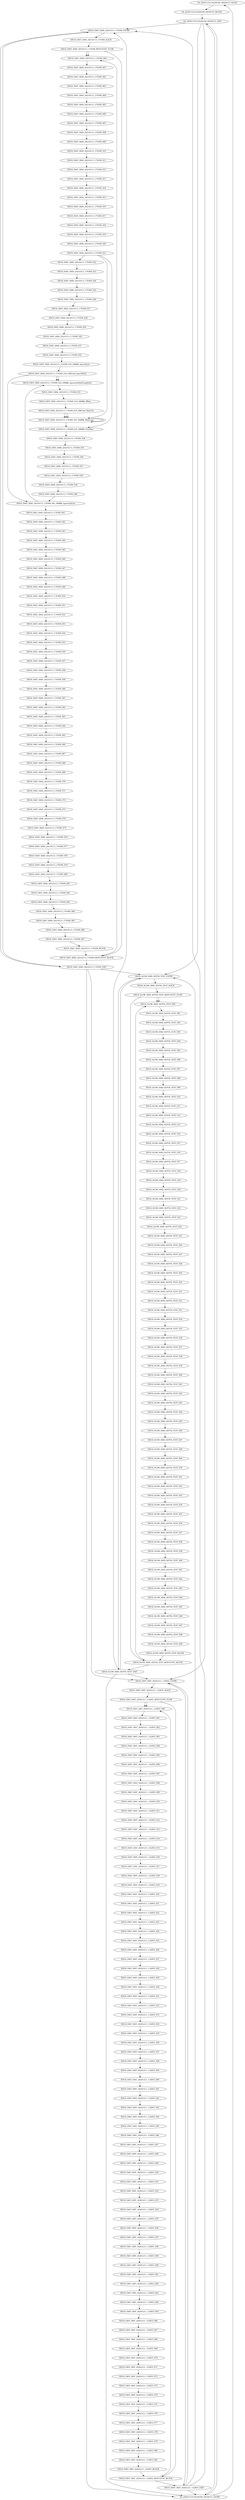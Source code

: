 digraph g {
name="SA_20201123110226356";

graph[]

  "SA_20201123110226356_DEFAULT_ALIGN" [type="blockalign", cpu="0", patentry="false", patexit="false", pattern="SA_20201123110226356_DEFAULT", tperiod="10000", qlo="0", qhi="0", qil="0"];
  "SA_20201123110226356_DEFAULT_EXIT" [type="block", cpu="0", patentry="false", patexit="true", pattern="SA_20201123110226356_DEFAULT", tperiod="10000", qlo="1", qhi="0", qil="0"];
  "SA_20201123110226356_DEFAULT_BLOCK" [type="block", cpu="0", patentry="false", patexit="false", pattern="SA_20201123110226356_DEFAULT", tperiod="1000000000", qlo="0", qhi="0", qil="0"];
  "SA_20201123110226356_DEFAULT_ENTRY" [type="block", cpu="0", patentry="true", patexit="false", pattern="SA_20201123110226356_DEFAULT", tperiod="10000", qlo="1", qhi="0", qil="0"];
  "SIS18_FAST_HHD_20210113_170309_ALIGN" [type="blockalign", cpu="0", patentry="false", patexit="false", pattern="SIS18_FAST_HHD_20210113_170309", tperiod="10000", qlo="0", qhi="0", qil="0"];
  "SIS18_FAST_HHD_20210113_170309_EXIT" [type="block", cpu="0", patentry="false", patexit="true", pattern="SIS18_FAST_HHD_20210113_170309", tperiod="10000", qlo="1", qhi="0", qil="0"];
  "SIS18_FAST_HHD_20210113_170309_000" [type="tmsg", cpu="0", patentry="false", patexit="false", pattern="SIS18_FAST_HHD_20210113_170309", toffs="0", gid="300", par="0x180000000000", sid="3", bpid="24", evtno="255", beamin="false", bpcstart="false", fid="1", reqnobeam="0", vacc="0"];
  "SIS18_FAST_HHD_20210113_170309_REPCOUNT_FLOW" [type="flow", cpu="0", patentry="false", patexit="false", pattern="SIS18_FAST_HHD_20210113_170309", qty="0", toffs="0", tvalid="0", vabs="true"];
  "SIS18_FAST_HHD_20210113_170309_REPCOUNT_BLOCK" [type="block", cpu="0", patentry="false", patexit="false", pattern="SIS18_FAST_HHD_20210113_170309", tperiod="10000", qlo="1", qhi="0", qil="0"];
  "SIS18_FAST_HHD_20210113_170309_001" [type="tmsg", cpu="0", patentry="false", patexit="false", pattern="SIS18_FAST_HHD_20210113_170309", toffs="0", gid="300", par="0x180000000000", sid="3", bpid="24", evtno="259", beamin="false", bpcstart="false", fid="1", reqnobeam="0", vacc="0"];
  "SIS18_FAST_HHD_20210113_170309_002" [type="tmsg", cpu="0", patentry="false", patexit="false", pattern="SIS18_FAST_HHD_20210113_170309", toffs="0", gid="301", par="0x180000000000", sid="3", bpid="4", evtno="259", beamin="false", bpcstart="false", fid="1", reqnobeam="0", vacc="0"];
  "SIS18_FAST_HHD_20210113_170309_003" [type="tmsg", cpu="0", patentry="false", patexit="false", pattern="SIS18_FAST_HHD_20210113_170309", toffs="0", gid="498", par="0x180000000000", sid="3", bpid="9", evtno="259", beamin="false", bpcstart="false", fid="1", reqnobeam="0", vacc="0"];
  "SIS18_FAST_HHD_20210113_170309_004" [type="tmsg", cpu="0", patentry="false", patexit="false", pattern="SIS18_FAST_HHD_20210113_170309", toffs="0", gid="499", par="0x180000000000", sid="3", bpid="9", evtno="259", beamin="false", bpcstart="false", fid="1", reqnobeam="0", vacc="0"];
  "SIS18_FAST_HHD_20210113_170309_005" [type="tmsg", cpu="0", patentry="false", patexit="false", pattern="SIS18_FAST_HHD_20210113_170309", toffs="0", gid="500", par="0x180000000000", sid="3", bpid="9", evtno="259", beamin="false", bpcstart="false", fid="1", reqnobeam="0", vacc="0"];
  "SIS18_FAST_HHD_20210113_170309_006" [type="tmsg", cpu="0", patentry="false", patexit="false", pattern="SIS18_FAST_HHD_20210113_170309", toffs="0", gid="505", par="0x180000000000", sid="3", bpid="9", evtno="259", beamin="false", bpcstart="false", fid="1", reqnobeam="0", vacc="0"];
  "SIS18_FAST_HHD_20210113_170309_007" [type="tmsg", cpu="0", patentry="false", patexit="false", pattern="SIS18_FAST_HHD_20210113_170309", toffs="0", gid="506", par="0x180000000000", sid="3", bpid="9", evtno="259", beamin="false", bpcstart="false", fid="1", reqnobeam="0", vacc="0"];
  "SIS18_FAST_HHD_20210113_170309_008" [type="tmsg", cpu="0", patentry="false", patexit="false", pattern="SIS18_FAST_HHD_20210113_170309", toffs="200000", gid="300", par="0x180000000000", sid="3", bpid="24", evtno="245", beamin="false", bpcstart="false", fid="1", reqnobeam="0", vacc="0"];
  "SIS18_FAST_HHD_20210113_170309_009" [type="tmsg", cpu="0", patentry="false", patexit="false", pattern="SIS18_FAST_HHD_20210113_170309", toffs="20000000", gid="300", par="0x180000000000", sid="3", bpid="17", evtno="32", beamin="false", bpcstart="false", fid="1", reqnobeam="0", vacc="0"];
  "SIS18_FAST_HHD_20210113_170309_010" [type="tmsg", cpu="0", patentry="false", patexit="false", pattern="SIS18_FAST_HHD_20210113_170309", toffs="20000000", gid="300", par="0x180000000000", sid="3", bpid="17", evtno="257", beamin="false", bpcstart="true", fid="1", reqnobeam="0", vacc="0"];
  "SIS18_FAST_HHD_20210113_170309_011" [type="tmsg", cpu="0", patentry="false", patexit="false", pattern="SIS18_FAST_HHD_20210113_170309", toffs="20000000", gid="301", par="0x180000000000", sid="3", bpid="1", evtno="257", beamin="false", bpcstart="true", fid="1", reqnobeam="0", vacc="0"];
  "SIS18_FAST_HHD_20210113_170309_012" [type="tmsg", cpu="0", patentry="false", patexit="false", pattern="SIS18_FAST_HHD_20210113_170309", toffs="20000000", gid="498", par="0x180000000000", sid="3", bpid="7", evtno="257", beamin="false", bpcstart="true", fid="1", reqnobeam="0", vacc="0"];
  "SIS18_FAST_HHD_20210113_170309_013" [type="tmsg", cpu="0", patentry="false", patexit="false", pattern="SIS18_FAST_HHD_20210113_170309", toffs="20000000", gid="499", par="0x180000000000", sid="3", bpid="7", evtno="257", beamin="false", bpcstart="true", fid="1", reqnobeam="0", vacc="0"];
  "SIS18_FAST_HHD_20210113_170309_014" [type="tmsg", cpu="0", patentry="false", patexit="false", pattern="SIS18_FAST_HHD_20210113_170309", toffs="20000000", gid="500", par="0x180000000000", sid="3", bpid="7", evtno="257", beamin="false", bpcstart="true", fid="1", reqnobeam="0", vacc="0"];
  "SIS18_FAST_HHD_20210113_170309_015" [type="tmsg", cpu="0", patentry="false", patexit="false", pattern="SIS18_FAST_HHD_20210113_170309", toffs="20000000", gid="505", par="0x180000000000", sid="3", bpid="7", evtno="257", beamin="false", bpcstart="true", fid="1", reqnobeam="0", vacc="0"];
  "SIS18_FAST_HHD_20210113_170309_016" [type="tmsg", cpu="0", patentry="false", patexit="false", pattern="SIS18_FAST_HHD_20210113_170309", toffs="20000000", gid="506", par="0x180000000000", sid="3", bpid="7", evtno="257", beamin="false", bpcstart="true", fid="1", reqnobeam="0", vacc="0"];
  "SIS18_FAST_HHD_20210113_170309_017" [type="tmsg", cpu="0", patentry="false", patexit="false", pattern="SIS18_FAST_HHD_20210113_170309", toffs="20000008", gid="300", par="0x180000000000", sid="3", bpid="17", evtno="512", beamin="false", bpcstart="false", fid="1", reqnobeam="0", vacc="0"];
  "SIS18_FAST_HHD_20210113_170309_018" [type="tmsg", cpu="0", patentry="false", patexit="false", pattern="SIS18_FAST_HHD_20210113_170309", toffs="20000008", gid="301", par="0x180000000000", sid="3", bpid="1", evtno="512", beamin="false", bpcstart="false", fid="1", reqnobeam="0", vacc="0"];
  "SIS18_FAST_HHD_20210113_170309_019" [type="tmsg", cpu="0", patentry="false", patexit="false", pattern="SIS18_FAST_HHD_20210113_170309", toffs="20000008", gid="498", par="0x180000000000", sid="3", bpid="8", evtno="539", beamin="true", bpcstart="false", fid="1", reqnobeam="0", vacc="0"];
  "SIS18_FAST_HHD_20210113_170309_020" [type="tmsg", cpu="0", patentry="false", patexit="false", pattern="SIS18_FAST_HHD_20210113_170309", toffs="20000024", gid="300", par="0x180000000000", sid="3", bpid="17", evtno="345", beamin="false", bpcstart="false", fid="1", reqnobeam="0", vacc="0"];
  "SIS18_FAST_HHD_20210113_170309_021" [type="tmsg", cpu="0", patentry="false", patexit="false", pattern="SIS18_FAST_HHD_20210113_170309", toffs="20000024", gid="300", par="0x180000000000", sid="3", bpid="17", evtno="350", beamin="false", bpcstart="false", fid="1", reqnobeam="1", vacc="11"];
  "SIS18_FAST_HHD_20210113_170309_022" [type="tmsg", cpu="0", patentry="false", patexit="false", pattern="SIS18_FAST_HHD_20210113_170309", toffs="20040000", gid="300", par="0x180000000000", sid="3", bpid="17", evtno="75", beamin="false", bpcstart="false", fid="1", reqnobeam="0", vacc="0"];
  "SIS18_FAST_HHD_20210113_170309_023" [type="tmsg", cpu="0", patentry="false", patexit="false", pattern="SIS18_FAST_HHD_20210113_170309", toffs="30000000", gid="300", par="0x180000000000", sid="3", bpid="17", evtno="513", beamin="false", bpcstart="false", fid="1", reqnobeam="0", vacc="0"];
  "SIS18_FAST_HHD_20210113_170309_024" [type="tmsg", cpu="0", patentry="false", patexit="false", pattern="SIS18_FAST_HHD_20210113_170309", toffs="30000000", gid="301", par="0x180000000000", sid="3", bpid="1", evtno="513", beamin="false", bpcstart="false", fid="1", reqnobeam="0", vacc="0"];
  "SIS18_FAST_HHD_20210113_170309_025" [type="tmsg", cpu="0", patentry="false", patexit="false", pattern="SIS18_FAST_HHD_20210113_170309", toffs="151960000", gid="300", par="0x180000000000", sid="3", bpid="17", evtno="103", beamin="false", bpcstart="false", fid="1", reqnobeam="0", vacc="0"];
  "SIS18_FAST_HHD_20210113_170309_026" [type="tmsg", cpu="0", patentry="false", patexit="false", pattern="SIS18_FAST_HHD_20210113_170309", toffs="151980000", gid="300", par="0x180000000000", sid="3", bpid="17", evtno="44", beamin="false", bpcstart="false", fid="1", reqnobeam="0", vacc="0"];
  "SIS18_FAST_HHD_20210113_170309_027" [type="tmsg", cpu="0", patentry="false", patexit="false", pattern="SIS18_FAST_HHD_20210113_170309", toffs="176000024", gid="300", par="0x180000000000", sid="3", bpid="17", evtno="353", beamin="false", bpcstart="false", fid="1", reqnobeam="0", vacc="0"];
  "SIS18_FAST_HHD_20210113_170309_028" [type="tmsg", cpu="0", patentry="false", patexit="false", pattern="SIS18_FAST_HHD_20210113_170309", toffs="221980000", gid="300", par="0x180000000000", sid="3", bpid="17", evtno="160", beamin="false", bpcstart="false", fid="1", reqnobeam="0", vacc="0"];
  "SIS18_FAST_HHD_20210113_170309_029" [type="tmsg", cpu="0", patentry="false", patexit="false", pattern="SIS18_FAST_HHD_20210113_170309", toffs="222000000", gid="300", par="0x180000000000", sid="3", bpid="18", evtno="256", beamin="true", bpcstart="false", fid="1", reqnobeam="0", vacc="0"];
  "SIS18_FAST_HHD_20210113_170309_030" [type="tmsg", cpu="0", patentry="false", patexit="false", pattern="SIS18_FAST_HHD_20210113_170309", toffs="222000000", gid="301", par="0x180000000000", sid="3", bpid="2", evtno="256", beamin="true", bpcstart="false", fid="1", reqnobeam="0", vacc="0"];
  "SIS18_FAST_HHD_20210113_170309_031" [type="tmsg", cpu="0", patentry="false", patexit="false", pattern="SIS18_FAST_HHD_20210113_170309", toffs="222000000", gid="498", par="0x180000000000", sid="3", bpid="8", evtno="256", beamin="true", bpcstart="false", fid="1", reqnobeam="0", vacc="0"];
  "SIS18_FAST_HHD_20210113_170309_032" [type="tmsg", cpu="0", patentry="false", patexit="false", pattern="SIS18_FAST_HHD_20210113_170309", toffs="222000000", gid="499", par="0x180000000000", sid="3", bpid="8", evtno="256", beamin="true", bpcstart="false", fid="1", reqnobeam="0", vacc="0"];
  "SIS18_FAST_HHD_20210113_170309_032_DMBlk_InjectStart" [type="block", cpu="0", patentry="false", patexit="false", pattern="SIS18_FAST_HHD_20210113_170309", tperiod="276000000", qlo="0", qhi="0", qil="0"];
  "SIS18_FAST_HHD_20210113_170309_032_DMCmd_InjectMulti" [type="flow", cpu="0", patentry="false", patexit="false", pattern="SIS18_FAST_HHD_20210113_170309", qty="0", toffs="0", tvalid="0", vabs="true"];
  "SIS18_FAST_HHD_20210113_170309_032_DMBlk_InjectionMultiLoopStart" [type="block", cpu="0", patentry="false", patexit="false", pattern="SIS18_FAST_HHD_20210113_170309", tperiod="10000", qlo="1", qhi="0", qil="0"];
  "SIS18_FAST_HHD_20210113_170309_033" [type="tmsg", cpu="0", patentry="false", patexit="false", pattern="SIS18_FAST_HHD_20210113_170309", toffs="0", gid="300", par="0x180000000000", sid="3", bpid="18", evtno="352", beamin="true", bpcstart="false", fid="1", reqnobeam="1", vacc="11"];
  "SIS18_FAST_HHD_20210113_170309_033_DMBlk_BReq" [type="block", cpu="0", patentry="false", patexit="false", pattern="SIS18_FAST_HHD_20210113_170309", tperiod="10000", qlo="0", qhi="0", qil="0"];
  "SIS18_FAST_HHD_20210113_170309_033_DMCmd_Wait10s" [type="flow", cpu="0", patentry="false", patexit="false", pattern="SIS18_FAST_HHD_20210113_170309", qty="1000000", toffs="0", tvalid="0", vabs="true"];
  "SIS18_FAST_HHD_20210113_170309_033_DMBlk_WaitLoop" [type="block", cpu="0", patentry="false", patexit="false", pattern="SIS18_FAST_HHD_20210113_170309", tperiod="10000", qlo="1", qhi="1", qil="1"];
  "SIS18_FAST_HHD_20210113_170309_033_DMBlk_FlexWait" [type="block", cpu="0", patentry="false", patexit="false", pattern="SIS18_FAST_HHD_20210113_170309", tperiod="70000", qlo="1", qhi="1", qil="1"];
  "SIS18_FAST_HHD_20210113_170309_034" [type="tmsg", cpu="0", patentry="false", patexit="false", pattern="SIS18_FAST_HHD_20210113_170309", toffs="6639976", gid="300", par="0x180000000000", sid="3", bpid="18", evtno="39", beamin="true", bpcstart="false", fid="1", reqnobeam="0", vacc="0"];
  "SIS18_FAST_HHD_20210113_170309_035" [type="tmsg", cpu="0", patentry="false", patexit="false", pattern="SIS18_FAST_HHD_20210113_170309", toffs="8289976", gid="300", par="0x180000000000", sid="3", bpid="18", evtno="107", beamin="true", bpcstart="false", fid="1", reqnobeam="0", vacc="0"];
  "SIS18_FAST_HHD_20210113_170309_036" [type="tmsg", cpu="0", patentry="false", patexit="false", pattern="SIS18_FAST_HHD_20210113_170309", toffs="8289976", gid="300", par="0x180000000000", sid="3", bpid="18", evtno="283", beamin="true", bpcstart="false", fid="1", reqnobeam="0", vacc="0"];
  "SIS18_FAST_HHD_20210113_170309_037" [type="tmsg", cpu="0", patentry="false", patexit="false", pattern="SIS18_FAST_HHD_20210113_170309", toffs="8439976", gid="300", par="0x180000000000", sid="3", bpid="18", evtno="40", beamin="true", bpcstart="false", fid="1", reqnobeam="0", vacc="0"];
  "SIS18_FAST_HHD_20210113_170309_038" [type="tmsg", cpu="0", patentry="false", patexit="false", pattern="SIS18_FAST_HHD_20210113_170309", toffs="8499976", gid="300", par="0x180000000000", sid="3", bpid="18", evtno="518", beamin="true", bpcstart="false", fid="1", reqnobeam="0", vacc="0"];
  "SIS18_FAST_HHD_20210113_170309_039" [type="tmsg", cpu="0", patentry="false", patexit="false", pattern="SIS18_FAST_HHD_20210113_170309", toffs="8499976", gid="498", par="0x180000000000", sid="3", bpid="8", evtno="518", beamin="true", bpcstart="false", fid="1", reqnobeam="0", vacc="0"];
  "SIS18_FAST_HHD_20210113_170309_040" [type="tmsg", cpu="0", patentry="false", patexit="false", pattern="SIS18_FAST_HHD_20210113_170309", toffs="8579976", gid="498", par="0x180000000000", sid="3", bpid="8", evtno="520", beamin="true", bpcstart="false", fid="1", reqnobeam="0", vacc="0"];
  "SIS18_FAST_HHD_20210113_170309_041_DMBlk_InjectionEnd" [type="blockalign", cpu="0", patentry="false", patexit="false", pattern="SIS18_FAST_HHD_20210113_170309", tperiod="25999976", qlo="1", qhi="1", qil="1"];
  "SIS18_FAST_HHD_20210113_170309_041" [type="tmsg", cpu="0", patentry="false", patexit="false", pattern="SIS18_FAST_HHD_20210113_170309", toffs="0", gid="300", par="0x180000000000", sid="3", bpid="19", evtno="351", beamin="true", bpcstart="false", fid="1", reqnobeam="1", vacc="11"];
  "SIS18_FAST_HHD_20210113_170309_042" [type="tmsg", cpu="0", patentry="false", patexit="false", pattern="SIS18_FAST_HHD_20210113_170309", toffs="0", gid="300", par="0x180000000000", sid="3", bpid="19", evtno="43", beamin="true", bpcstart="false", fid="1", reqnobeam="0", vacc="0"];
  "SIS18_FAST_HHD_20210113_170309_043" [type="tmsg", cpu="0", patentry="false", patexit="false", pattern="SIS18_FAST_HHD_20210113_170309", toffs="0", gid="300", par="0x180000000000", sid="3", bpid="19", evtno="256", beamin="true", bpcstart="false", fid="1", reqnobeam="0", vacc="0"];
  "SIS18_FAST_HHD_20210113_170309_044" [type="tmsg", cpu="0", patentry="false", patexit="false", pattern="SIS18_FAST_HHD_20210113_170309", toffs="0", gid="301", par="0x180000000000", sid="3", bpid="3", evtno="256", beamin="false", bpcstart="false", fid="1", reqnobeam="0", vacc="0"];
  "SIS18_FAST_HHD_20210113_170309_045" [type="tmsg", cpu="0", patentry="false", patexit="false", pattern="SIS18_FAST_HHD_20210113_170309", toffs="0", gid="498", par="0x180000000000", sid="3", bpid="9", evtno="256", beamin="false", bpcstart="false", fid="1", reqnobeam="0", vacc="0"];
  "SIS18_FAST_HHD_20210113_170309_046" [type="tmsg", cpu="0", patentry="false", patexit="false", pattern="SIS18_FAST_HHD_20210113_170309", toffs="0", gid="499", par="0x180000000000", sid="3", bpid="9", evtno="256", beamin="false", bpcstart="false", fid="1", reqnobeam="0", vacc="0"];
  "SIS18_FAST_HHD_20210113_170309_047" [type="tmsg", cpu="0", patentry="false", patexit="false", pattern="SIS18_FAST_HHD_20210113_170309", toffs="8", gid="300", par="0x180000000000", sid="3", bpid="19", evtno="512", beamin="true", bpcstart="false", fid="1", reqnobeam="0", vacc="0"];
  "SIS18_FAST_HHD_20210113_170309_048" [type="tmsg", cpu="0", patentry="false", patexit="false", pattern="SIS18_FAST_HHD_20210113_170309", toffs="8", gid="301", par="0x180000000000", sid="3", bpid="3", evtno="512", beamin="false", bpcstart="false", fid="1", reqnobeam="0", vacc="0"];
  "SIS18_FAST_HHD_20210113_170309_049" [type="tmsg", cpu="0", patentry="false", patexit="false", pattern="SIS18_FAST_HHD_20210113_170309", toffs="20000", gid="300", par="0x180000000000", sid="3", bpid="19", evtno="161", beamin="true", bpcstart="false", fid="1", reqnobeam="0", vacc="0"];
  "SIS18_FAST_HHD_20210113_170309_050" [type="tmsg", cpu="0", patentry="false", patexit="false", pattern="SIS18_FAST_HHD_20210113_170309", toffs="10000000", gid="300", par="0x180000000000", sid="3", bpid="19", evtno="513", beamin="true", bpcstart="false", fid="1", reqnobeam="0", vacc="0"];
  "SIS18_FAST_HHD_20210113_170309_051" [type="tmsg", cpu="0", patentry="false", patexit="false", pattern="SIS18_FAST_HHD_20210113_170309", toffs="10000000", gid="301", par="0x180000000000", sid="3", bpid="3", evtno="513", beamin="false", bpcstart="false", fid="1", reqnobeam="0", vacc="0"];
  "SIS18_FAST_HHD_20210113_170309_052" [type="tmsg", cpu="0", patentry="false", patexit="false", pattern="SIS18_FAST_HHD_20210113_170309", toffs="26000000", gid="300", par="0x180000000000", sid="3", bpid="20", evtno="256", beamin="true", bpcstart="false", fid="1", reqnobeam="0", vacc="0"];
  "SIS18_FAST_HHD_20210113_170309_053" [type="tmsg", cpu="0", patentry="false", patexit="false", pattern="SIS18_FAST_HHD_20210113_170309", toffs="26000008", gid="300", par="0x180000000000", sid="3", bpid="20", evtno="285", beamin="true", bpcstart="false", fid="1", reqnobeam="0", vacc="0"];
  "SIS18_FAST_HHD_20210113_170309_054" [type="tmsg", cpu="0", patentry="false", patexit="false", pattern="SIS18_FAST_HHD_20210113_170309", toffs="26000008", gid="300", par="0x180000000000", sid="3", bpid="20", evtno="512", beamin="true", bpcstart="false", fid="1", reqnobeam="0", vacc="0"];
  "SIS18_FAST_HHD_20210113_170309_055" [type="tmsg", cpu="0", patentry="false", patexit="false", pattern="SIS18_FAST_HHD_20210113_170309", toffs="235980000", gid="300", par="0x180000000000", sid="3", bpid="20", evtno="45", beamin="true", bpcstart="false", fid="1", reqnobeam="0", vacc="0"];
  "SIS18_FAST_HHD_20210113_170309_056" [type="tmsg", cpu="0", patentry="false", patexit="false", pattern="SIS18_FAST_HHD_20210113_170309", toffs="236000000", gid="300", par="0x180000000000", sid="3", bpid="21", evtno="57", beamin="true", bpcstart="false", fid="1", reqnobeam="0", vacc="0"];
  "SIS18_FAST_HHD_20210113_170309_057" [type="tmsg", cpu="0", patentry="false", patexit="false", pattern="SIS18_FAST_HHD_20210113_170309", toffs="236000000", gid="300", par="0x180000000000", sid="3", bpid="21", evtno="256", beamin="true", bpcstart="false", fid="1", reqnobeam="0", vacc="0"];
  "SIS18_FAST_HHD_20210113_170309_058" [type="tmsg", cpu="0", patentry="false", patexit="false", pattern="SIS18_FAST_HHD_20210113_170309", toffs="236000000", gid="500", par="0x180000000000", sid="3", bpid="8", evtno="256", beamin="true", bpcstart="false", fid="1", reqnobeam="0", vacc="0"];
  "SIS18_FAST_HHD_20210113_170309_059" [type="tmsg", cpu="0", patentry="false", patexit="false", pattern="SIS18_FAST_HHD_20210113_170309", toffs="236000000", gid="505", par="0x180000000000", sid="3", bpid="8", evtno="256", beamin="true", bpcstart="false", fid="1", reqnobeam="0", vacc="0"];
  "SIS18_FAST_HHD_20210113_170309_060" [type="tmsg", cpu="0", patentry="false", patexit="false", pattern="SIS18_FAST_HHD_20210113_170309", toffs="236000000", gid="506", par="0x180000000000", sid="3", bpid="8", evtno="256", beamin="true", bpcstart="false", fid="1", reqnobeam="0", vacc="0"];
  "SIS18_FAST_HHD_20210113_170309_061" [type="tmsg", cpu="0", patentry="false", patexit="false", pattern="SIS18_FAST_HHD_20210113_170309", toffs="236000008", gid="300", par="0x180000000000", sid="3", bpid="21", evtno="512", beamin="true", bpcstart="false", fid="1", reqnobeam="0", vacc="0"];
  "SIS18_FAST_HHD_20210113_170309_062" [type="tmsg", cpu="0", patentry="false", patexit="false", pattern="SIS18_FAST_HHD_20210113_170309", toffs="251000000", gid="300", par="0x180000000000", sid="3", bpid="21", evtno="47", beamin="true", bpcstart="false", fid="1", reqnobeam="0", vacc="0"];
  "SIS18_FAST_HHD_20210113_170309_063" [type="tmsg", cpu="0", patentry="false", patexit="false", pattern="SIS18_FAST_HHD_20210113_170309", toffs="286000000", gid="300", par="0x180000000000", sid="3", bpid="22", evtno="49", beamin="true", bpcstart="false", fid="1", reqnobeam="0", vacc="0"];
  "SIS18_FAST_HHD_20210113_170309_064" [type="tmsg", cpu="0", patentry="false", patexit="false", pattern="SIS18_FAST_HHD_20210113_170309", toffs="286000000", gid="300", par="0x180000000000", sid="3", bpid="22", evtno="256", beamin="true", bpcstart="false", fid="1", reqnobeam="0", vacc="0"];
  "SIS18_FAST_HHD_20210113_170309_065" [type="tmsg", cpu="0", patentry="false", patexit="false", pattern="SIS18_FAST_HHD_20210113_170309", toffs="286000008", gid="300", par="0x180000000000", sid="3", bpid="22", evtno="284", beamin="true", bpcstart="false", fid="1", reqnobeam="0", vacc="0"];
  "SIS18_FAST_HHD_20210113_170309_066" [type="tmsg", cpu="0", patentry="false", patexit="false", pattern="SIS18_FAST_HHD_20210113_170309", toffs="286000008", gid="300", par="0x180000000000", sid="3", bpid="22", evtno="512", beamin="true", bpcstart="false", fid="1", reqnobeam="0", vacc="0"];
  "SIS18_FAST_HHD_20210113_170309_067" [type="tmsg", cpu="0", patentry="false", patexit="false", pattern="SIS18_FAST_HHD_20210113_170309", toffs="311980000", gid="300", par="0x180000000000", sid="3", bpid="22", evtno="51", beamin="true", bpcstart="false", fid="1", reqnobeam="0", vacc="0"];
  "SIS18_FAST_HHD_20210113_170309_068" [type="tmsg", cpu="0", patentry="false", patexit="false", pattern="SIS18_FAST_HHD_20210113_170309", toffs="311999992", gid="300", par="0x180000000000", sid="3", bpid="22", evtno="520", beamin="true", bpcstart="false", fid="1", reqnobeam="0", vacc="0"];
  "SIS18_FAST_HHD_20210113_170309_069" [type="tmsg", cpu="0", patentry="false", patexit="false", pattern="SIS18_FAST_HHD_20210113_170309", toffs="312000000", gid="300", par="0x180000000000", sid="3", bpid="23", evtno="256", beamin="true", bpcstart="false", fid="1", reqnobeam="0", vacc="0"];
  "SIS18_FAST_HHD_20210113_170309_070" [type="tmsg", cpu="0", patentry="false", patexit="false", pattern="SIS18_FAST_HHD_20210113_170309", toffs="312000008", gid="300", par="0x180000000000", sid="3", bpid="23", evtno="512", beamin="true", bpcstart="false", fid="1", reqnobeam="0", vacc="0"];
  "SIS18_FAST_HHD_20210113_170309_071" [type="tmsg", cpu="0", patentry="false", patexit="false", pattern="SIS18_FAST_HHD_20210113_170309", toffs="362000000", gid="300", par="0x180000000000", sid="3", bpid="24", evtno="52", beamin="false", bpcstart="false", fid="1", reqnobeam="0", vacc="0"];
  "SIS18_FAST_HHD_20210113_170309_072" [type="tmsg", cpu="0", patentry="false", patexit="false", pattern="SIS18_FAST_HHD_20210113_170309", toffs="362000000", gid="300", par="0x180000000000", sid="3", bpid="24", evtno="256", beamin="false", bpcstart="false", fid="1", reqnobeam="0", vacc="0"];
  "SIS18_FAST_HHD_20210113_170309_073" [type="tmsg", cpu="0", patentry="false", patexit="false", pattern="SIS18_FAST_HHD_20210113_170309", toffs="362000000", gid="301", par="0x180000000000", sid="3", bpid="4", evtno="256", beamin="false", bpcstart="false", fid="1", reqnobeam="0", vacc="0"];
  "SIS18_FAST_HHD_20210113_170309_074" [type="tmsg", cpu="0", patentry="false", patexit="false", pattern="SIS18_FAST_HHD_20210113_170309", toffs="362000000", gid="500", par="0x180000000000", sid="3", bpid="9", evtno="256", beamin="false", bpcstart="false", fid="1", reqnobeam="0", vacc="0"];
  "SIS18_FAST_HHD_20210113_170309_075" [type="tmsg", cpu="0", patentry="false", patexit="false", pattern="SIS18_FAST_HHD_20210113_170309", toffs="362000000", gid="505", par="0x180000000000", sid="3", bpid="9", evtno="256", beamin="false", bpcstart="false", fid="1", reqnobeam="0", vacc="0"];
  "SIS18_FAST_HHD_20210113_170309_076" [type="tmsg", cpu="0", patentry="false", patexit="false", pattern="SIS18_FAST_HHD_20210113_170309", toffs="362000000", gid="506", par="0x180000000000", sid="3", bpid="9", evtno="256", beamin="false", bpcstart="false", fid="1", reqnobeam="0", vacc="0"];
  "SIS18_FAST_HHD_20210113_170309_077" [type="tmsg", cpu="0", patentry="false", patexit="false", pattern="SIS18_FAST_HHD_20210113_170309", toffs="362000008", gid="300", par="0x180000000000", sid="3", bpid="24", evtno="512", beamin="false", bpcstart="false", fid="1", reqnobeam="0", vacc="0"];
  "SIS18_FAST_HHD_20210113_170309_078" [type="tmsg", cpu="0", patentry="false", patexit="false", pattern="SIS18_FAST_HHD_20210113_170309", toffs="362000008", gid="301", par="0x180000000000", sid="3", bpid="4", evtno="512", beamin="false", bpcstart="false", fid="1", reqnobeam="0", vacc="0"];
  "SIS18_FAST_HHD_20210113_170309_079" [type="tmsg", cpu="0", patentry="false", patexit="false", pattern="SIS18_FAST_HHD_20210113_170309", toffs="619980000", gid="300", par="0x180000000000", sid="3", bpid="24", evtno="55", beamin="false", bpcstart="false", fid="1", reqnobeam="0", vacc="0"];
  "SIS18_FAST_HHD_20210113_170309_080" [type="tmsg", cpu="0", patentry="false", patexit="false", pattern="SIS18_FAST_HHD_20210113_170309", toffs="620020000", gid="300", par="0x180000000000", sid="3", bpid="24", evtno="246", beamin="false", bpcstart="false", fid="1", reqnobeam="0", vacc="0"];
  "SIS18_FAST_HHD_20210113_170309_081" [type="tmsg", cpu="0", patentry="false", patexit="false", pattern="SIS18_FAST_HHD_20210113_170309", toffs="634000000", gid="300", par="0x180000000000", sid="3", bpid="24", evtno="258", beamin="false", bpcstart="false", fid="1", reqnobeam="0", vacc="0"];
  "SIS18_FAST_HHD_20210113_170309_082" [type="tmsg", cpu="0", patentry="false", patexit="false", pattern="SIS18_FAST_HHD_20210113_170309", toffs="634000000", gid="301", par="0x180000000000", sid="3", bpid="4", evtno="258", beamin="false", bpcstart="false", fid="1", reqnobeam="0", vacc="0"];
  "SIS18_FAST_HHD_20210113_170309_083" [type="tmsg", cpu="0", patentry="false", patexit="false", pattern="SIS18_FAST_HHD_20210113_170309", toffs="634000000", gid="498", par="0x180000000000", sid="3", bpid="9", evtno="258", beamin="false", bpcstart="false", fid="1", reqnobeam="0", vacc="0"];
  "SIS18_FAST_HHD_20210113_170309_084" [type="tmsg", cpu="0", patentry="false", patexit="false", pattern="SIS18_FAST_HHD_20210113_170309", toffs="634000000", gid="499", par="0x180000000000", sid="3", bpid="9", evtno="258", beamin="false", bpcstart="false", fid="1", reqnobeam="0", vacc="0"];
  "SIS18_FAST_HHD_20210113_170309_085" [type="tmsg", cpu="0", patentry="false", patexit="false", pattern="SIS18_FAST_HHD_20210113_170309", toffs="634000000", gid="500", par="0x180000000000", sid="3", bpid="9", evtno="258", beamin="false", bpcstart="false", fid="1", reqnobeam="0", vacc="0"];
  "SIS18_FAST_HHD_20210113_170309_086" [type="tmsg", cpu="0", patentry="false", patexit="false", pattern="SIS18_FAST_HHD_20210113_170309", toffs="634000000", gid="505", par="0x180000000000", sid="3", bpid="9", evtno="258", beamin="false", bpcstart="false", fid="1", reqnobeam="0", vacc="0"];
  "SIS18_FAST_HHD_20210113_170309_087" [type="tmsg", cpu="0", patentry="false", patexit="false", pattern="SIS18_FAST_HHD_20210113_170309", toffs="634000000", gid="506", par="0x180000000000", sid="3", bpid="9", evtno="258", beamin="false", bpcstart="false", fid="1", reqnobeam="0", vacc="0"];
  "SIS18_FAST_HHD_20210113_170309_BLOCK" [type="block", cpu="0", patentry="false", patexit="false", pattern="SIS18_FAST_HHD_20210113_170309", tperiod="674000000", qlo="0", qhi="0", qil="0"];
  "SIS18_FAST_HHD_20210113_170309_ENTRY" [type="block", cpu="0", patentry="true", patexit="false", pattern="SIS18_FAST_HHD_20210113_170309", tperiod="10000", qlo="1", qhi="0", qil="0"];
  "SIS18_FAST_HHT_20201211_132855_ALIGN" [type="blockalign", cpu="0", patentry="false", patexit="false", pattern="SIS18_FAST_HHT_20201211_132855", tperiod="10000", qlo="0", qhi="0", qil="0"];
  "SIS18_FAST_HHT_20201211_132855_EXIT" [type="block", cpu="0", patentry="false", patexit="true", pattern="SIS18_FAST_HHT_20201211_132855", tperiod="10000", qlo="1", qhi="0", qil="0"];
  "SIS18_FAST_HHT_20201211_132855_000" [type="tmsg", cpu="0", patentry="false", patexit="false", pattern="SIS18_FAST_HHT_20201211_132855", toffs="0", gid="300", par="0x100000000000", sid="2", bpid="26", evtno="255", beamin="false", bpcstart="false", fid="1", reqnobeam="0", vacc="0"];
  "SIS18_FAST_HHT_20201211_132855_REPCOUNT_FLOW" [type="flow", cpu="0", patentry="false", patexit="false", pattern="SIS18_FAST_HHT_20201211_132855", qty="0", toffs="0", tvalid="0", vabs="true"];
  "SIS18_FAST_HHT_20201211_132855_REPCOUNT_BLOCK" [type="block", cpu="0", patentry="false", patexit="false", pattern="SIS18_FAST_HHT_20201211_132855", tperiod="10000", qlo="1", qhi="0", qil="0"];
  "SIS18_FAST_HHT_20201211_132855_001" [type="tmsg", cpu="0", patentry="false", patexit="false", pattern="SIS18_FAST_HHT_20201211_132855", toffs="0", gid="300", par="0x100000000000", sid="2", bpid="26", evtno="259", beamin="false", bpcstart="false", fid="1", reqnobeam="0", vacc="0"];
  "SIS18_FAST_HHT_20201211_132855_002" [type="tmsg", cpu="0", patentry="false", patexit="false", pattern="SIS18_FAST_HHT_20201211_132855", toffs="0", gid="498", par="0x100000000000", sid="2", bpid="6", evtno="259", beamin="false", bpcstart="false", fid="1", reqnobeam="0", vacc="0"];
  "SIS18_FAST_HHT_20201211_132855_003" [type="tmsg", cpu="0", patentry="false", patexit="false", pattern="SIS18_FAST_HHT_20201211_132855", toffs="0", gid="499", par="0x100000000000", sid="2", bpid="6", evtno="259", beamin="false", bpcstart="false", fid="1", reqnobeam="0", vacc="0"];
  "SIS18_FAST_HHT_20201211_132855_004" [type="tmsg", cpu="0", patentry="false", patexit="false", pattern="SIS18_FAST_HHT_20201211_132855", toffs="0", gid="500", par="0x100000000000", sid="2", bpid="6", evtno="259", beamin="false", bpcstart="false", fid="1", reqnobeam="0", vacc="0"];
  "SIS18_FAST_HHT_20201211_132855_005" [type="tmsg", cpu="0", patentry="false", patexit="false", pattern="SIS18_FAST_HHT_20201211_132855", toffs="0", gid="501", par="0x100000000000", sid="2", bpid="3", evtno="259", beamin="false", bpcstart="false", fid="1", reqnobeam="0", vacc="0"];
  "SIS18_FAST_HHT_20201211_132855_006" [type="tmsg", cpu="0", patentry="false", patexit="false", pattern="SIS18_FAST_HHT_20201211_132855", toffs="0", gid="511", par="0x100000000000", sid="2", bpid="3", evtno="259", beamin="false", bpcstart="false", fid="1", reqnobeam="0", vacc="0"];
  "SIS18_FAST_HHT_20201211_132855_007" [type="tmsg", cpu="0", patentry="false", patexit="false", pattern="SIS18_FAST_HHT_20201211_132855", toffs="0", gid="512", par="0x100000000000", sid="2", bpid="3", evtno="259", beamin="false", bpcstart="false", fid="1", reqnobeam="0", vacc="0"];
  "SIS18_FAST_HHT_20201211_132855_008" [type="tmsg", cpu="0", patentry="false", patexit="false", pattern="SIS18_FAST_HHT_20201211_132855", toffs="200000", gid="300", par="0x100000000000", sid="2", bpid="26", evtno="245", beamin="false", bpcstart="false", fid="1", reqnobeam="0", vacc="0"];
  "SIS18_FAST_HHT_20201211_132855_009" [type="tmsg", cpu="0", patentry="false", patexit="false", pattern="SIS18_FAST_HHT_20201211_132855", toffs="20000000", gid="300", par="0x100000000000", sid="2", bpid="9", evtno="32", beamin="false", bpcstart="false", fid="1", reqnobeam="0", vacc="0"];
  "SIS18_FAST_HHT_20201211_132855_010" [type="tmsg", cpu="0", patentry="false", patexit="false", pattern="SIS18_FAST_HHT_20201211_132855", toffs="20000000", gid="300", par="0x100000000000", sid="2", bpid="9", evtno="257", beamin="false", bpcstart="true", fid="1", reqnobeam="0", vacc="0"];
  "SIS18_FAST_HHT_20201211_132855_011" [type="tmsg", cpu="0", patentry="false", patexit="false", pattern="SIS18_FAST_HHT_20201211_132855", toffs="20000000", gid="498", par="0x100000000000", sid="2", bpid="4", evtno="257", beamin="false", bpcstart="true", fid="1", reqnobeam="0", vacc="0"];
  "SIS18_FAST_HHT_20201211_132855_012" [type="tmsg", cpu="0", patentry="false", patexit="false", pattern="SIS18_FAST_HHT_20201211_132855", toffs="20000000", gid="499", par="0x100000000000", sid="2", bpid="4", evtno="257", beamin="false", bpcstart="true", fid="1", reqnobeam="0", vacc="0"];
  "SIS18_FAST_HHT_20201211_132855_013" [type="tmsg", cpu="0", patentry="false", patexit="false", pattern="SIS18_FAST_HHT_20201211_132855", toffs="20000000", gid="500", par="0x100000000000", sid="2", bpid="4", evtno="257", beamin="false", bpcstart="true", fid="1", reqnobeam="0", vacc="0"];
  "SIS18_FAST_HHT_20201211_132855_014" [type="tmsg", cpu="0", patentry="false", patexit="false", pattern="SIS18_FAST_HHT_20201211_132855", toffs="20000000", gid="501", par="0x100000000000", sid="2", bpid="1", evtno="257", beamin="false", bpcstart="true", fid="1", reqnobeam="0", vacc="0"];
  "SIS18_FAST_HHT_20201211_132855_015" [type="tmsg", cpu="0", patentry="false", patexit="false", pattern="SIS18_FAST_HHT_20201211_132855", toffs="20000000", gid="511", par="0x100000000000", sid="2", bpid="1", evtno="257", beamin="false", bpcstart="true", fid="1", reqnobeam="0", vacc="0"];
  "SIS18_FAST_HHT_20201211_132855_016" [type="tmsg", cpu="0", patentry="false", patexit="false", pattern="SIS18_FAST_HHT_20201211_132855", toffs="20000000", gid="512", par="0x100000000000", sid="2", bpid="1", evtno="257", beamin="false", bpcstart="true", fid="1", reqnobeam="0", vacc="0"];
  "SIS18_FAST_HHT_20201211_132855_017" [type="tmsg", cpu="0", patentry="false", patexit="false", pattern="SIS18_FAST_HHT_20201211_132855", toffs="20000008", gid="300", par="0x100000000000", sid="2", bpid="9", evtno="512", beamin="false", bpcstart="false", fid="1", reqnobeam="0", vacc="0"];
  "SIS18_FAST_HHT_20201211_132855_018" [type="tmsg", cpu="0", patentry="false", patexit="false", pattern="SIS18_FAST_HHT_20201211_132855", toffs="20000008", gid="498", par="0x100000000000", sid="2", bpid="5", evtno="539", beamin="true", bpcstart="false", fid="1", reqnobeam="0", vacc="0"];
  "SIS18_FAST_HHT_20201211_132855_019" [type="tmsg", cpu="0", patentry="false", patexit="false", pattern="SIS18_FAST_HHT_20201211_132855", toffs="20000024", gid="300", par="0x100000000000", sid="2", bpid="9", evtno="345", beamin="false", bpcstart="false", fid="1", reqnobeam="0", vacc="0"];
  "SIS18_FAST_HHT_20201211_132855_020" [type="tmsg", cpu="0", patentry="false", patexit="false", pattern="SIS18_FAST_HHT_20201211_132855", toffs="20040000", gid="300", par="0x100000000000", sid="2", bpid="9", evtno="75", beamin="false", bpcstart="false", fid="1", reqnobeam="0", vacc="0"];
  "SIS18_FAST_HHT_20201211_132855_021" [type="tmsg", cpu="0", patentry="false", patexit="false", pattern="SIS18_FAST_HHT_20201211_132855", toffs="30000000", gid="300", par="0x100000000000", sid="2", bpid="9", evtno="513", beamin="false", bpcstart="false", fid="1", reqnobeam="0", vacc="0"];
  "SIS18_FAST_HHT_20201211_132855_022" [type="tmsg", cpu="0", patentry="false", patexit="false", pattern="SIS18_FAST_HHT_20201211_132855", toffs="151960000", gid="300", par="0x100000000000", sid="2", bpid="9", evtno="103", beamin="false", bpcstart="false", fid="1", reqnobeam="0", vacc="0"];
  "SIS18_FAST_HHT_20201211_132855_023" [type="tmsg", cpu="0", patentry="false", patexit="false", pattern="SIS18_FAST_HHT_20201211_132855", toffs="151980000", gid="300", par="0x100000000000", sid="2", bpid="9", evtno="44", beamin="false", bpcstart="false", fid="1", reqnobeam="0", vacc="0"];
  "SIS18_FAST_HHT_20201211_132855_024" [type="tmsg", cpu="0", patentry="false", patexit="false", pattern="SIS18_FAST_HHT_20201211_132855", toffs="222000000", gid="300", par="0x100000000000", sid="2", bpid="10", evtno="256", beamin="true", bpcstart="false", fid="1", reqnobeam="0", vacc="0"];
  "SIS18_FAST_HHT_20201211_132855_025" [type="tmsg", cpu="0", patentry="false", patexit="false", pattern="SIS18_FAST_HHT_20201211_132855", toffs="222000000", gid="498", par="0x100000000000", sid="2", bpid="5", evtno="256", beamin="true", bpcstart="false", fid="1", reqnobeam="0", vacc="0"];
  "SIS18_FAST_HHT_20201211_132855_026" [type="tmsg", cpu="0", patentry="false", patexit="false", pattern="SIS18_FAST_HHT_20201211_132855", toffs="222000000", gid="499", par="0x100000000000", sid="2", bpid="5", evtno="256", beamin="true", bpcstart="false", fid="1", reqnobeam="0", vacc="0"];
  "SIS18_FAST_HHT_20201211_132855_027" [type="tmsg", cpu="0", patentry="false", patexit="false", pattern="SIS18_FAST_HHT_20201211_132855", toffs="222000008", gid="300", par="0x100000000000", sid="2", bpid="10", evtno="512", beamin="true", bpcstart="false", fid="1", reqnobeam="0", vacc="0"];
  "SIS18_FAST_HHT_20201211_132855_028" [type="tmsg", cpu="0", patentry="false", patexit="false", pattern="SIS18_FAST_HHT_20201211_132855", toffs="228640000", gid="300", par="0x100000000000", sid="2", bpid="10", evtno="39", beamin="true", bpcstart="false", fid="1", reqnobeam="0", vacc="0"];
  "SIS18_FAST_HHT_20201211_132855_029" [type="tmsg", cpu="0", patentry="false", patexit="false", pattern="SIS18_FAST_HHT_20201211_132855", toffs="230290000", gid="300", par="0x100000000000", sid="2", bpid="10", evtno="107", beamin="true", bpcstart="false", fid="1", reqnobeam="0", vacc="0"];
  "SIS18_FAST_HHT_20201211_132855_030" [type="tmsg", cpu="0", patentry="false", patexit="false", pattern="SIS18_FAST_HHT_20201211_132855", toffs="230290000", gid="300", par="0x100000000000", sid="2", bpid="10", evtno="283", beamin="true", bpcstart="false", fid="1", reqnobeam="0", vacc="0"];
  "SIS18_FAST_HHT_20201211_132855_031" [type="tmsg", cpu="0", patentry="false", patexit="false", pattern="SIS18_FAST_HHT_20201211_132855", toffs="230440000", gid="300", par="0x100000000000", sid="2", bpid="10", evtno="40", beamin="true", bpcstart="false", fid="1", reqnobeam="0", vacc="0"];
  "SIS18_FAST_HHT_20201211_132855_032" [type="tmsg", cpu="0", patentry="false", patexit="false", pattern="SIS18_FAST_HHT_20201211_132855", toffs="230500000", gid="300", par="0x100000000000", sid="2", bpid="10", evtno="518", beamin="true", bpcstart="false", fid="1", reqnobeam="0", vacc="0"];
  "SIS18_FAST_HHT_20201211_132855_033" [type="tmsg", cpu="0", patentry="false", patexit="false", pattern="SIS18_FAST_HHT_20201211_132855", toffs="230500000", gid="498", par="0x100000000000", sid="2", bpid="5", evtno="518", beamin="true", bpcstart="false", fid="1", reqnobeam="0", vacc="0"];
  "SIS18_FAST_HHT_20201211_132855_034" [type="tmsg", cpu="0", patentry="false", patexit="false", pattern="SIS18_FAST_HHT_20201211_132855", toffs="230580000", gid="498", par="0x100000000000", sid="2", bpid="5", evtno="520", beamin="true", bpcstart="false", fid="1", reqnobeam="0", vacc="0"];
  "SIS18_FAST_HHT_20201211_132855_035" [type="tmsg", cpu="0", patentry="false", patexit="false", pattern="SIS18_FAST_HHT_20201211_132855", toffs="248000000", gid="300", par="0x100000000000", sid="2", bpid="11", evtno="43", beamin="true", bpcstart="false", fid="1", reqnobeam="0", vacc="0"];
  "SIS18_FAST_HHT_20201211_132855_036" [type="tmsg", cpu="0", patentry="false", patexit="false", pattern="SIS18_FAST_HHT_20201211_132855", toffs="248000000", gid="300", par="0x100000000000", sid="2", bpid="11", evtno="256", beamin="true", bpcstart="false", fid="1", reqnobeam="0", vacc="0"];
  "SIS18_FAST_HHT_20201211_132855_037" [type="tmsg", cpu="0", patentry="false", patexit="false", pattern="SIS18_FAST_HHT_20201211_132855", toffs="248000000", gid="498", par="0x100000000000", sid="2", bpid="6", evtno="256", beamin="false", bpcstart="false", fid="1", reqnobeam="0", vacc="0"];
  "SIS18_FAST_HHT_20201211_132855_038" [type="tmsg", cpu="0", patentry="false", patexit="false", pattern="SIS18_FAST_HHT_20201211_132855", toffs="248000000", gid="499", par="0x100000000000", sid="2", bpid="6", evtno="256", beamin="false", bpcstart="false", fid="1", reqnobeam="0", vacc="0"];
  "SIS18_FAST_HHT_20201211_132855_039" [type="tmsg", cpu="0", patentry="false", patexit="false", pattern="SIS18_FAST_HHT_20201211_132855", toffs="248000008", gid="300", par="0x100000000000", sid="2", bpid="11", evtno="512", beamin="true", bpcstart="false", fid="1", reqnobeam="0", vacc="0"];
  "SIS18_FAST_HHT_20201211_132855_040" [type="tmsg", cpu="0", patentry="false", patexit="false", pattern="SIS18_FAST_HHT_20201211_132855", toffs="274000000", gid="300", par="0x100000000000", sid="2", bpid="12", evtno="256", beamin="true", bpcstart="false", fid="1", reqnobeam="0", vacc="0"];
  "SIS18_FAST_HHT_20201211_132855_041" [type="tmsg", cpu="0", patentry="false", patexit="false", pattern="SIS18_FAST_HHT_20201211_132855", toffs="274000008", gid="300", par="0x100000000000", sid="2", bpid="12", evtno="285", beamin="true", bpcstart="false", fid="1", reqnobeam="0", vacc="0"];
  "SIS18_FAST_HHT_20201211_132855_042" [type="tmsg", cpu="0", patentry="false", patexit="false", pattern="SIS18_FAST_HHT_20201211_132855", toffs="274000008", gid="300", par="0x100000000000", sid="2", bpid="12", evtno="512", beamin="true", bpcstart="false", fid="1", reqnobeam="0", vacc="0"];
  "SIS18_FAST_HHT_20201211_132855_043" [type="tmsg", cpu="0", patentry="false", patexit="false", pattern="SIS18_FAST_HHT_20201211_132855", toffs="639980000", gid="300", par="0x100000000000", sid="2", bpid="12", evtno="45", beamin="true", bpcstart="false", fid="1", reqnobeam="0", vacc="0"];
  "SIS18_FAST_HHT_20201211_132855_044" [type="tmsg", cpu="0", patentry="false", patexit="false", pattern="SIS18_FAST_HHT_20201211_132855", toffs="640000000", gid="300", par="0x100000000000", sid="2", bpid="13", evtno="256", beamin="true", bpcstart="false", fid="1", reqnobeam="0", vacc="0"];
  "SIS18_FAST_HHT_20201211_132855_045" [type="tmsg", cpu="0", patentry="false", patexit="false", pattern="SIS18_FAST_HHT_20201211_132855", toffs="640000008", gid="300", par="0x100000000000", sid="2", bpid="13", evtno="512", beamin="true", bpcstart="false", fid="1", reqnobeam="0", vacc="0"];
  "SIS18_FAST_HHT_20201211_132855_046" [type="tmsg", cpu="0", patentry="false", patexit="false", pattern="SIS18_FAST_HHT_20201211_132855", toffs="750000000", gid="300", par="0x100000000000", sid="2", bpid="14", evtno="256", beamin="true", bpcstart="false", fid="1", reqnobeam="0", vacc="0"];
  "SIS18_FAST_HHT_20201211_132855_047" [type="tmsg", cpu="0", patentry="false", patexit="false", pattern="SIS18_FAST_HHT_20201211_132855", toffs="750000008", gid="300", par="0x100000000000", sid="2", bpid="14", evtno="285", beamin="true", bpcstart="false", fid="1", reqnobeam="0", vacc="0"];
  "SIS18_FAST_HHT_20201211_132855_048" [type="tmsg", cpu="0", patentry="false", patexit="false", pattern="SIS18_FAST_HHT_20201211_132855", toffs="750000008", gid="300", par="0x100000000000", sid="2", bpid="14", evtno="512", beamin="true", bpcstart="false", fid="1", reqnobeam="0", vacc="0"];
  "SIS18_FAST_HHT_20201211_132855_049" [type="tmsg", cpu="0", patentry="false", patexit="false", pattern="SIS18_FAST_HHT_20201211_132855", toffs="943980000", gid="300", par="0x100000000000", sid="2", bpid="14", evtno="45", beamin="true", bpcstart="false", fid="1", reqnobeam="0", vacc="0"];
  "SIS18_FAST_HHT_20201211_132855_050" [type="tmsg", cpu="0", patentry="false", patexit="false", pattern="SIS18_FAST_HHT_20201211_132855", toffs="944000000", gid="300", par="0x100000000000", sid="2", bpid="15", evtno="57", beamin="true", bpcstart="false", fid="1", reqnobeam="0", vacc="0"];
  "SIS18_FAST_HHT_20201211_132855_051" [type="tmsg", cpu="0", patentry="false", patexit="false", pattern="SIS18_FAST_HHT_20201211_132855", toffs="944000000", gid="300", par="0x100000000000", sid="2", bpid="15", evtno="256", beamin="true", bpcstart="false", fid="1", reqnobeam="0", vacc="0"];
  "SIS18_FAST_HHT_20201211_132855_052" [type="tmsg", cpu="0", patentry="false", patexit="false", pattern="SIS18_FAST_HHT_20201211_132855", toffs="944000000", gid="500", par="0x100000000000", sid="2", bpid="5", evtno="256", beamin="true", bpcstart="false", fid="1", reqnobeam="0", vacc="0"];
  "SIS18_FAST_HHT_20201211_132855_053" [type="tmsg", cpu="0", patentry="false", patexit="false", pattern="SIS18_FAST_HHT_20201211_132855", toffs="944000000", gid="501", par="0x100000000000", sid="2", bpid="2", evtno="256", beamin="true", bpcstart="false", fid="1", reqnobeam="0", vacc="0"];
  "SIS18_FAST_HHT_20201211_132855_054" [type="tmsg", cpu="0", patentry="false", patexit="false", pattern="SIS18_FAST_HHT_20201211_132855", toffs="944000000", gid="511", par="0x100000000000", sid="2", bpid="2", evtno="256", beamin="true", bpcstart="false", fid="1", reqnobeam="0", vacc="0"];
  "SIS18_FAST_HHT_20201211_132855_055" [type="tmsg", cpu="0", patentry="false", patexit="false", pattern="SIS18_FAST_HHT_20201211_132855", toffs="944000000", gid="512", par="0x100000000000", sid="2", bpid="2", evtno="256", beamin="true", bpcstart="false", fid="1", reqnobeam="0", vacc="0"];
  "SIS18_FAST_HHT_20201211_132855_056" [type="tmsg", cpu="0", patentry="false", patexit="false", pattern="SIS18_FAST_HHT_20201211_132855", toffs="944000008", gid="300", par="0x100000000000", sid="2", bpid="15", evtno="512", beamin="true", bpcstart="false", fid="1", reqnobeam="0", vacc="0"];
  "SIS18_FAST_HHT_20201211_132855_057" [type="tmsg", cpu="0", patentry="false", patexit="false", pattern="SIS18_FAST_HHT_20201211_132855", toffs="959000000", gid="300", par="0x100000000000", sid="2", bpid="15", evtno="47", beamin="true", bpcstart="false", fid="1", reqnobeam="0", vacc="0"];
  "SIS18_FAST_HHT_20201211_132855_058" [type="tmsg", cpu="0", patentry="false", patexit="false", pattern="SIS18_FAST_HHT_20201211_132855", toffs="994000000", gid="300", par="0x100000000000", sid="2", bpid="16", evtno="49", beamin="true", bpcstart="false", fid="1", reqnobeam="0", vacc="0"];
  "SIS18_FAST_HHT_20201211_132855_059" [type="tmsg", cpu="0", patentry="false", patexit="false", pattern="SIS18_FAST_HHT_20201211_132855", toffs="994000000", gid="300", par="0x100000000000", sid="2", bpid="16", evtno="256", beamin="true", bpcstart="false", fid="1", reqnobeam="0", vacc="0"];
  "SIS18_FAST_HHT_20201211_132855_060" [type="tmsg", cpu="0", patentry="false", patexit="false", pattern="SIS18_FAST_HHT_20201211_132855", toffs="994000008", gid="300", par="0x100000000000", sid="2", bpid="16", evtno="284", beamin="true", bpcstart="false", fid="1", reqnobeam="0", vacc="0"];
  "SIS18_FAST_HHT_20201211_132855_061" [type="tmsg", cpu="0", patentry="false", patexit="false", pattern="SIS18_FAST_HHT_20201211_132855", toffs="994000008", gid="300", par="0x100000000000", sid="2", bpid="16", evtno="512", beamin="true", bpcstart="false", fid="1", reqnobeam="0", vacc="0"];
  "SIS18_FAST_HHT_20201211_132855_062" [type="tmsg", cpu="0", patentry="false", patexit="false", pattern="SIS18_FAST_HHT_20201211_132855", toffs="1019980000", gid="300", par="0x100000000000", sid="2", bpid="16", evtno="51", beamin="true", bpcstart="false", fid="1", reqnobeam="0", vacc="0"];
  "SIS18_FAST_HHT_20201211_132855_063" [type="tmsg", cpu="0", patentry="false", patexit="false", pattern="SIS18_FAST_HHT_20201211_132855", toffs="1019999992", gid="300", par="0x100000000000", sid="2", bpid="16", evtno="520", beamin="true", bpcstart="false", fid="1", reqnobeam="0", vacc="0"];
  "SIS18_FAST_HHT_20201211_132855_064" [type="tmsg", cpu="0", patentry="false", patexit="false", pattern="SIS18_FAST_HHT_20201211_132855", toffs="1020000000", gid="300", par="0x100000000000", sid="2", bpid="25", evtno="256", beamin="true", bpcstart="false", fid="1", reqnobeam="0", vacc="0"];
  "SIS18_FAST_HHT_20201211_132855_065" [type="tmsg", cpu="0", patentry="false", patexit="false", pattern="SIS18_FAST_HHT_20201211_132855", toffs="1020000008", gid="300", par="0x100000000000", sid="2", bpid="25", evtno="512", beamin="true", bpcstart="false", fid="1", reqnobeam="0", vacc="0"];
  "SIS18_FAST_HHT_20201211_132855_066" [type="tmsg", cpu="0", patentry="false", patexit="false", pattern="SIS18_FAST_HHT_20201211_132855", toffs="1070000000", gid="300", par="0x100000000000", sid="2", bpid="26", evtno="52", beamin="false", bpcstart="false", fid="1", reqnobeam="0", vacc="0"];
  "SIS18_FAST_HHT_20201211_132855_067" [type="tmsg", cpu="0", patentry="false", patexit="false", pattern="SIS18_FAST_HHT_20201211_132855", toffs="1070000000", gid="300", par="0x100000000000", sid="2", bpid="26", evtno="256", beamin="false", bpcstart="false", fid="1", reqnobeam="0", vacc="0"];
  "SIS18_FAST_HHT_20201211_132855_068" [type="tmsg", cpu="0", patentry="false", patexit="false", pattern="SIS18_FAST_HHT_20201211_132855", toffs="1070000000", gid="500", par="0x100000000000", sid="2", bpid="6", evtno="256", beamin="false", bpcstart="false", fid="1", reqnobeam="0", vacc="0"];
  "SIS18_FAST_HHT_20201211_132855_069" [type="tmsg", cpu="0", patentry="false", patexit="false", pattern="SIS18_FAST_HHT_20201211_132855", toffs="1070000000", gid="501", par="0x100000000000", sid="2", bpid="3", evtno="256", beamin="false", bpcstart="false", fid="1", reqnobeam="0", vacc="0"];
  "SIS18_FAST_HHT_20201211_132855_070" [type="tmsg", cpu="0", patentry="false", patexit="false", pattern="SIS18_FAST_HHT_20201211_132855", toffs="1070000000", gid="511", par="0x100000000000", sid="2", bpid="3", evtno="256", beamin="false", bpcstart="false", fid="1", reqnobeam="0", vacc="0"];
  "SIS18_FAST_HHT_20201211_132855_071" [type="tmsg", cpu="0", patentry="false", patexit="false", pattern="SIS18_FAST_HHT_20201211_132855", toffs="1070000000", gid="512", par="0x100000000000", sid="2", bpid="3", evtno="256", beamin="false", bpcstart="false", fid="1", reqnobeam="0", vacc="0"];
  "SIS18_FAST_HHT_20201211_132855_072" [type="tmsg", cpu="0", patentry="false", patexit="false", pattern="SIS18_FAST_HHT_20201211_132855", toffs="1070000008", gid="300", par="0x100000000000", sid="2", bpid="26", evtno="512", beamin="false", bpcstart="false", fid="1", reqnobeam="0", vacc="0"];
  "SIS18_FAST_HHT_20201211_132855_073" [type="tmsg", cpu="0", patentry="false", patexit="false", pattern="SIS18_FAST_HHT_20201211_132855", toffs="1549980000", gid="300", par="0x100000000000", sid="2", bpid="26", evtno="55", beamin="false", bpcstart="false", fid="1", reqnobeam="0", vacc="0"];
  "SIS18_FAST_HHT_20201211_132855_074" [type="tmsg", cpu="0", patentry="false", patexit="false", pattern="SIS18_FAST_HHT_20201211_132855", toffs="1550020000", gid="300", par="0x100000000000", sid="2", bpid="26", evtno="246", beamin="false", bpcstart="false", fid="1", reqnobeam="0", vacc="0"];
  "SIS18_FAST_HHT_20201211_132855_075" [type="tmsg", cpu="0", patentry="false", patexit="false", pattern="SIS18_FAST_HHT_20201211_132855", toffs="1564000000", gid="300", par="0x100000000000", sid="2", bpid="26", evtno="258", beamin="false", bpcstart="false", fid="1", reqnobeam="0", vacc="0"];
  "SIS18_FAST_HHT_20201211_132855_076" [type="tmsg", cpu="0", patentry="false", patexit="false", pattern="SIS18_FAST_HHT_20201211_132855", toffs="1564000000", gid="498", par="0x100000000000", sid="2", bpid="6", evtno="258", beamin="false", bpcstart="false", fid="1", reqnobeam="0", vacc="0"];
  "SIS18_FAST_HHT_20201211_132855_077" [type="tmsg", cpu="0", patentry="false", patexit="false", pattern="SIS18_FAST_HHT_20201211_132855", toffs="1564000000", gid="499", par="0x100000000000", sid="2", bpid="6", evtno="258", beamin="false", bpcstart="false", fid="1", reqnobeam="0", vacc="0"];
  "SIS18_FAST_HHT_20201211_132855_078" [type="tmsg", cpu="0", patentry="false", patexit="false", pattern="SIS18_FAST_HHT_20201211_132855", toffs="1564000000", gid="500", par="0x100000000000", sid="2", bpid="6", evtno="258", beamin="false", bpcstart="false", fid="1", reqnobeam="0", vacc="0"];
  "SIS18_FAST_HHT_20201211_132855_079" [type="tmsg", cpu="0", patentry="false", patexit="false", pattern="SIS18_FAST_HHT_20201211_132855", toffs="1564000000", gid="501", par="0x100000000000", sid="2", bpid="3", evtno="258", beamin="false", bpcstart="false", fid="1", reqnobeam="0", vacc="0"];
  "SIS18_FAST_HHT_20201211_132855_080" [type="tmsg", cpu="0", patentry="false", patexit="false", pattern="SIS18_FAST_HHT_20201211_132855", toffs="1564000000", gid="511", par="0x100000000000", sid="2", bpid="3", evtno="258", beamin="false", bpcstart="false", fid="1", reqnobeam="0", vacc="0"];
  "SIS18_FAST_HHT_20201211_132855_081" [type="tmsg", cpu="0", patentry="false", patexit="false", pattern="SIS18_FAST_HHT_20201211_132855", toffs="1564000000", gid="512", par="0x100000000000", sid="2", bpid="3", evtno="258", beamin="false", bpcstart="false", fid="1", reqnobeam="0", vacc="0"];
  "SIS18_FAST_HHT_20201211_132855_BLOCK" [type="block", cpu="0", patentry="false", patexit="false", pattern="SIS18_FAST_HHT_20201211_132855", tperiod="1604000000", qlo="0", qhi="0", qil="0"];
  "SIS18_FAST_HHT_20201211_132855_ENTRY" [type="block", cpu="0", patentry="true", patexit="false", pattern="SIS18_FAST_HHT_20201211_132855", tperiod="10000", qlo="1", qhi="0", qil="0"];
  "SIS18_SLOW_HHD_SEPTA_TEST_ALIGN" [type="blockalign", cpu="0", patentry="false", patexit="false", pattern="SIS18_SLOW_HHD_SEPTA_TEST", tperiod="10000", qlo="0", qhi="0", qil="0"];
  "SIS18_SLOW_HHD_SEPTA_TEST_EXIT" [type="block", cpu="0", patentry="false", patexit="true", pattern="SIS18_SLOW_HHD_SEPTA_TEST", tperiod="10000", qlo="1", qhi="0", qil="0"];
  "SIS18_SLOW_HHD_SEPTA_TEST_000" [type="tmsg", cpu="0", patentry="false", patexit="false", pattern="SIS18_SLOW_HHD_SEPTA_TEST", toffs="0", gid="300", par="0x1c0000000000", sid="4", bpid="34", evtno="255", beamin="false", bpcstart="false", fid="1", reqnobeam="0", vacc="0"];
  "SIS18_SLOW_HHD_SEPTA_TEST_REPCOUNT_FLOW" [type="flow", cpu="0", patentry="false", patexit="false", pattern="SIS18_SLOW_HHD_SEPTA_TEST", qty="0", toffs="0", tvalid="0", vabs="true"];
  "SIS18_SLOW_HHD_SEPTA_TEST_REPCOUNT_BLOCK" [type="block", cpu="0", patentry="false", patexit="false", pattern="SIS18_SLOW_HHD_SEPTA_TEST", tperiod="10000", qlo="1", qhi="0", qil="0"];
  "SIS18_SLOW_HHD_SEPTA_TEST_001" [type="tmsg", cpu="0", patentry="false", patexit="false", pattern="SIS18_SLOW_HHD_SEPTA_TEST", toffs="0", gid="300", par="0x1c0000000000", sid="4", bpid="34", evtno="259", beamin="false", bpcstart="false", fid="1", reqnobeam="0", vacc="0"];
  "SIS18_SLOW_HHD_SEPTA_TEST_002" [type="tmsg", cpu="0", patentry="false", patexit="false", pattern="SIS18_SLOW_HHD_SEPTA_TEST", toffs="0", gid="498", par="0x1c0000000000", sid="4", bpid="3", evtno="259", beamin="false", bpcstart="false", fid="1", reqnobeam="0", vacc="0"];
  "SIS18_SLOW_HHD_SEPTA_TEST_003" [type="tmsg", cpu="0", patentry="false", patexit="false", pattern="SIS18_SLOW_HHD_SEPTA_TEST", toffs="0", gid="499", par="0x1c0000000000", sid="4", bpid="3", evtno="259", beamin="false", bpcstart="false", fid="1", reqnobeam="0", vacc="0"];
  "SIS18_SLOW_HHD_SEPTA_TEST_004" [type="tmsg", cpu="0", patentry="false", patexit="false", pattern="SIS18_SLOW_HHD_SEPTA_TEST", toffs="0", gid="500", par="0x1c0000000000", sid="4", bpid="3", evtno="259", beamin="false", bpcstart="false", fid="1", reqnobeam="0", vacc="0"];
  "SIS18_SLOW_HHD_SEPTA_TEST_005" [type="tmsg", cpu="0", patentry="false", patexit="false", pattern="SIS18_SLOW_HHD_SEPTA_TEST", toffs="0", gid="505", par="0x1c0000000000", sid="4", bpid="3", evtno="259", beamin="false", bpcstart="false", fid="1", reqnobeam="0", vacc="0"];
  "SIS18_SLOW_HHD_SEPTA_TEST_006" [type="tmsg", cpu="0", patentry="false", patexit="false", pattern="SIS18_SLOW_HHD_SEPTA_TEST", toffs="0", gid="506", par="0x1c0000000000", sid="4", bpid="3", evtno="259", beamin="false", bpcstart="false", fid="1", reqnobeam="0", vacc="0"];
  "SIS18_SLOW_HHD_SEPTA_TEST_007" [type="tmsg", cpu="0", patentry="false", patexit="false", pattern="SIS18_SLOW_HHD_SEPTA_TEST", toffs="200000", gid="300", par="0x1c0000000000", sid="4", bpid="34", evtno="245", beamin="false", bpcstart="false", fid="1", reqnobeam="0", vacc="0"];
  "SIS18_SLOW_HHD_SEPTA_TEST_008" [type="tmsg", cpu="0", patentry="false", patexit="false", pattern="SIS18_SLOW_HHD_SEPTA_TEST", toffs="20000000", gid="300", par="0x1c0000000000", sid="4", bpid="27", evtno="32", beamin="false", bpcstart="false", fid="1", reqnobeam="0", vacc="0"];
  "SIS18_SLOW_HHD_SEPTA_TEST_009" [type="tmsg", cpu="0", patentry="false", patexit="false", pattern="SIS18_SLOW_HHD_SEPTA_TEST", toffs="20000000", gid="300", par="0x1c0000000000", sid="4", bpid="27", evtno="257", beamin="false", bpcstart="true", fid="1", reqnobeam="0", vacc="0"];
  "SIS18_SLOW_HHD_SEPTA_TEST_010" [type="tmsg", cpu="0", patentry="false", patexit="false", pattern="SIS18_SLOW_HHD_SEPTA_TEST", toffs="20000000", gid="498", par="0x1c0000000000", sid="4", bpid="1", evtno="257", beamin="false", bpcstart="true", fid="1", reqnobeam="0", vacc="0"];
  "SIS18_SLOW_HHD_SEPTA_TEST_011" [type="tmsg", cpu="0", patentry="false", patexit="false", pattern="SIS18_SLOW_HHD_SEPTA_TEST", toffs="20000000", gid="499", par="0x1c0000000000", sid="4", bpid="1", evtno="257", beamin="false", bpcstart="true", fid="1", reqnobeam="0", vacc="0"];
  "SIS18_SLOW_HHD_SEPTA_TEST_012" [type="tmsg", cpu="0", patentry="false", patexit="false", pattern="SIS18_SLOW_HHD_SEPTA_TEST", toffs="20000000", gid="500", par="0x1c0000000000", sid="4", bpid="1", evtno="257", beamin="false", bpcstart="true", fid="1", reqnobeam="0", vacc="0"];
  "SIS18_SLOW_HHD_SEPTA_TEST_013" [type="tmsg", cpu="0", patentry="false", patexit="false", pattern="SIS18_SLOW_HHD_SEPTA_TEST", toffs="20000000", gid="505", par="0x1c0000000000", sid="4", bpid="1", evtno="257", beamin="false", bpcstart="true", fid="1", reqnobeam="0", vacc="0"];
  "SIS18_SLOW_HHD_SEPTA_TEST_014" [type="tmsg", cpu="0", patentry="false", patexit="false", pattern="SIS18_SLOW_HHD_SEPTA_TEST", toffs="20000000", gid="506", par="0x1c0000000000", sid="4", bpid="1", evtno="257", beamin="false", bpcstart="true", fid="1", reqnobeam="0", vacc="0"];
  "SIS18_SLOW_HHD_SEPTA_TEST_015" [type="tmsg", cpu="0", patentry="false", patexit="false", pattern="SIS18_SLOW_HHD_SEPTA_TEST", toffs="20000008", gid="300", par="0x1c0000000000", sid="4", bpid="27", evtno="512", beamin="false", bpcstart="false", fid="1", reqnobeam="0", vacc="0"];
  "SIS18_SLOW_HHD_SEPTA_TEST_016" [type="tmsg", cpu="0", patentry="false", patexit="false", pattern="SIS18_SLOW_HHD_SEPTA_TEST", toffs="20000008", gid="498", par="0x1c0000000000", sid="4", bpid="2", evtno="539", beamin="true", bpcstart="false", fid="1", reqnobeam="0", vacc="0"];
  "SIS18_SLOW_HHD_SEPTA_TEST_017" [type="tmsg", cpu="0", patentry="false", patexit="false", pattern="SIS18_SLOW_HHD_SEPTA_TEST", toffs="20000024", gid="300", par="0x1c0000000000", sid="4", bpid="27", evtno="345", beamin="false", bpcstart="false", fid="1", reqnobeam="0", vacc="0"];
  "SIS18_SLOW_HHD_SEPTA_TEST_018" [type="tmsg", cpu="0", patentry="false", patexit="false", pattern="SIS18_SLOW_HHD_SEPTA_TEST", toffs="30000000", gid="300", par="0x1c0000000000", sid="4", bpid="27", evtno="513", beamin="false", bpcstart="false", fid="1", reqnobeam="0", vacc="0"];
  "SIS18_SLOW_HHD_SEPTA_TEST_019" [type="tmsg", cpu="0", patentry="false", patexit="false", pattern="SIS18_SLOW_HHD_SEPTA_TEST", toffs="151960000", gid="300", par="0x1c0000000000", sid="4", bpid="27", evtno="103", beamin="false", bpcstart="false", fid="1", reqnobeam="0", vacc="0"];
  "SIS18_SLOW_HHD_SEPTA_TEST_020" [type="tmsg", cpu="0", patentry="false", patexit="false", pattern="SIS18_SLOW_HHD_SEPTA_TEST", toffs="151980000", gid="300", par="0x1c0000000000", sid="4", bpid="27", evtno="44", beamin="false", bpcstart="false", fid="1", reqnobeam="0", vacc="0"];
  "SIS18_SLOW_HHD_SEPTA_TEST_021" [type="tmsg", cpu="0", patentry="false", patexit="false", pattern="SIS18_SLOW_HHD_SEPTA_TEST", toffs="222000000", gid="300", par="0x1c0000000000", sid="4", bpid="28", evtno="256", beamin="true", bpcstart="false", fid="1", reqnobeam="0", vacc="0"];
  "SIS18_SLOW_HHD_SEPTA_TEST_022" [type="tmsg", cpu="0", patentry="false", patexit="false", pattern="SIS18_SLOW_HHD_SEPTA_TEST", toffs="222000000", gid="498", par="0x1c0000000000", sid="4", bpid="2", evtno="256", beamin="true", bpcstart="false", fid="1", reqnobeam="0", vacc="0"];
  "SIS18_SLOW_HHD_SEPTA_TEST_023" [type="tmsg", cpu="0", patentry="false", patexit="false", pattern="SIS18_SLOW_HHD_SEPTA_TEST", toffs="222000000", gid="499", par="0x1c0000000000", sid="4", bpid="2", evtno="256", beamin="true", bpcstart="false", fid="1", reqnobeam="0", vacc="0"];
  "SIS18_SLOW_HHD_SEPTA_TEST_024" [type="tmsg", cpu="0", patentry="false", patexit="false", pattern="SIS18_SLOW_HHD_SEPTA_TEST", toffs="222000008", gid="300", par="0x1c0000000000", sid="4", bpid="28", evtno="512", beamin="true", bpcstart="false", fid="1", reqnobeam="0", vacc="0"];
  "SIS18_SLOW_HHD_SEPTA_TEST_025" [type="tmsg", cpu="0", patentry="false", patexit="false", pattern="SIS18_SLOW_HHD_SEPTA_TEST", toffs="228640000", gid="300", par="0x1c0000000000", sid="4", bpid="28", evtno="39", beamin="true", bpcstart="false", fid="1", reqnobeam="0", vacc="0"];
  "SIS18_SLOW_HHD_SEPTA_TEST_026" [type="tmsg", cpu="0", patentry="false", patexit="false", pattern="SIS18_SLOW_HHD_SEPTA_TEST", toffs="230290000", gid="300", par="0x1c0000000000", sid="4", bpid="28", evtno="107", beamin="true", bpcstart="false", fid="1", reqnobeam="0", vacc="0"];
  "SIS18_SLOW_HHD_SEPTA_TEST_027" [type="tmsg", cpu="0", patentry="false", patexit="false", pattern="SIS18_SLOW_HHD_SEPTA_TEST", toffs="230290000", gid="300", par="0x1c0000000000", sid="4", bpid="28", evtno="283", beamin="true", bpcstart="false", fid="1", reqnobeam="0", vacc="0"];
  "SIS18_SLOW_HHD_SEPTA_TEST_028" [type="tmsg", cpu="0", patentry="false", patexit="false", pattern="SIS18_SLOW_HHD_SEPTA_TEST", toffs="230440000", gid="300", par="0x1c0000000000", sid="4", bpid="28", evtno="40", beamin="true", bpcstart="false", fid="1", reqnobeam="0", vacc="0"];
  "SIS18_SLOW_HHD_SEPTA_TEST_029" [type="tmsg", cpu="0", patentry="false", patexit="false", pattern="SIS18_SLOW_HHD_SEPTA_TEST", toffs="230500000", gid="300", par="0x1c0000000000", sid="4", bpid="28", evtno="518", beamin="true", bpcstart="false", fid="1", reqnobeam="0", vacc="0"];
  "SIS18_SLOW_HHD_SEPTA_TEST_030" [type="tmsg", cpu="0", patentry="false", patexit="false", pattern="SIS18_SLOW_HHD_SEPTA_TEST", toffs="230500000", gid="498", par="0x1c0000000000", sid="4", bpid="2", evtno="518", beamin="true", bpcstart="false", fid="1", reqnobeam="0", vacc="0"];
  "SIS18_SLOW_HHD_SEPTA_TEST_031" [type="tmsg", cpu="0", patentry="false", patexit="false", pattern="SIS18_SLOW_HHD_SEPTA_TEST", toffs="230580000", gid="498", par="0x1c0000000000", sid="4", bpid="2", evtno="520", beamin="true", bpcstart="false", fid="1", reqnobeam="0", vacc="0"];
  "SIS18_SLOW_HHD_SEPTA_TEST_032" [type="tmsg", cpu="0", patentry="false", patexit="false", pattern="SIS18_SLOW_HHD_SEPTA_TEST", toffs="248000000", gid="300", par="0x1c0000000000", sid="4", bpid="29", evtno="43", beamin="true", bpcstart="false", fid="1", reqnobeam="0", vacc="0"];
  "SIS18_SLOW_HHD_SEPTA_TEST_033" [type="tmsg", cpu="0", patentry="false", patexit="false", pattern="SIS18_SLOW_HHD_SEPTA_TEST", toffs="248000000", gid="300", par="0x1c0000000000", sid="4", bpid="29", evtno="256", beamin="true", bpcstart="false", fid="1", reqnobeam="0", vacc="0"];
  "SIS18_SLOW_HHD_SEPTA_TEST_034" [type="tmsg", cpu="0", patentry="false", patexit="false", pattern="SIS18_SLOW_HHD_SEPTA_TEST", toffs="248000000", gid="498", par="0x1c0000000000", sid="4", bpid="3", evtno="256", beamin="false", bpcstart="false", fid="1", reqnobeam="0", vacc="0"];
  "SIS18_SLOW_HHD_SEPTA_TEST_035" [type="tmsg", cpu="0", patentry="false", patexit="false", pattern="SIS18_SLOW_HHD_SEPTA_TEST", toffs="248000000", gid="499", par="0x1c0000000000", sid="4", bpid="3", evtno="256", beamin="false", bpcstart="false", fid="1", reqnobeam="0", vacc="0"];
  "SIS18_SLOW_HHD_SEPTA_TEST_036" [type="tmsg", cpu="0", patentry="false", patexit="false", pattern="SIS18_SLOW_HHD_SEPTA_TEST", toffs="248000008", gid="300", par="0x1c0000000000", sid="4", bpid="29", evtno="512", beamin="true", bpcstart="false", fid="1", reqnobeam="0", vacc="0"];
  "SIS18_SLOW_HHD_SEPTA_TEST_037" [type="tmsg", cpu="0", patentry="false", patexit="false", pattern="SIS18_SLOW_HHD_SEPTA_TEST", toffs="274000000", gid="300", par="0x1c0000000000", sid="4", bpid="30", evtno="256", beamin="true", bpcstart="false", fid="1", reqnobeam="0", vacc="0"];
  "SIS18_SLOW_HHD_SEPTA_TEST_038" [type="tmsg", cpu="0", patentry="false", patexit="false", pattern="SIS18_SLOW_HHD_SEPTA_TEST", toffs="274000008", gid="300", par="0x1c0000000000", sid="4", bpid="30", evtno="285", beamin="true", bpcstart="false", fid="1", reqnobeam="0", vacc="0"];
  "SIS18_SLOW_HHD_SEPTA_TEST_039" [type="tmsg", cpu="0", patentry="false", patexit="false", pattern="SIS18_SLOW_HHD_SEPTA_TEST", toffs="274000008", gid="300", par="0x1c0000000000", sid="4", bpid="30", evtno="512", beamin="true", bpcstart="false", fid="1", reqnobeam="0", vacc="0"];
  "SIS18_SLOW_HHD_SEPTA_TEST_040" [type="tmsg", cpu="0", patentry="false", patexit="false", pattern="SIS18_SLOW_HHD_SEPTA_TEST", toffs="767980000", gid="300", par="0x1c0000000000", sid="4", bpid="30", evtno="45", beamin="true", bpcstart="false", fid="1", reqnobeam="0", vacc="0"];
  "SIS18_SLOW_HHD_SEPTA_TEST_041" [type="tmsg", cpu="0", patentry="false", patexit="false", pattern="SIS18_SLOW_HHD_SEPTA_TEST", toffs="768000000", gid="300", par="0x1c0000000000", sid="4", bpid="31", evtno="57", beamin="true", bpcstart="false", fid="1", reqnobeam="0", vacc="0"];
  "SIS18_SLOW_HHD_SEPTA_TEST_042" [type="tmsg", cpu="0", patentry="false", patexit="false", pattern="SIS18_SLOW_HHD_SEPTA_TEST", toffs="768000000", gid="300", par="0x1c0000000000", sid="4", bpid="31", evtno="256", beamin="true", bpcstart="false", fid="1", reqnobeam="0", vacc="0"];
  "SIS18_SLOW_HHD_SEPTA_TEST_043" [type="tmsg", cpu="0", patentry="false", patexit="false", pattern="SIS18_SLOW_HHD_SEPTA_TEST", toffs="768000000", gid="500", par="0x1c0000000000", sid="4", bpid="2", evtno="256", beamin="true", bpcstart="false", fid="1", reqnobeam="0", vacc="0"];
  "SIS18_SLOW_HHD_SEPTA_TEST_044" [type="tmsg", cpu="0", patentry="false", patexit="false", pattern="SIS18_SLOW_HHD_SEPTA_TEST", toffs="768000000", gid="505", par="0x1c0000000000", sid="4", bpid="2", evtno="256", beamin="true", bpcstart="false", fid="1", reqnobeam="0", vacc="0"];
  "SIS18_SLOW_HHD_SEPTA_TEST_045" [type="tmsg", cpu="0", patentry="false", patexit="false", pattern="SIS18_SLOW_HHD_SEPTA_TEST", toffs="768000000", gid="506", par="0x1c0000000000", sid="4", bpid="2", evtno="256", beamin="true", bpcstart="false", fid="1", reqnobeam="0", vacc="0"];
  "SIS18_SLOW_HHD_SEPTA_TEST_046" [type="tmsg", cpu="0", patentry="false", patexit="false", pattern="SIS18_SLOW_HHD_SEPTA_TEST", toffs="768000008", gid="300", par="0x1c0000000000", sid="4", bpid="31", evtno="512", beamin="true", bpcstart="false", fid="1", reqnobeam="0", vacc="0"];
  "SIS18_SLOW_HHD_SEPTA_TEST_047" [type="tmsg", cpu="0", patentry="false", patexit="false", pattern="SIS18_SLOW_HHD_SEPTA_TEST", toffs="818000000", gid="300", par="0x1c0000000000", sid="4", bpid="32", evtno="46", beamin="true", bpcstart="false", fid="1", reqnobeam="0", vacc="0"];
  "SIS18_SLOW_HHD_SEPTA_TEST_048" [type="tmsg", cpu="0", patentry="false", patexit="false", pattern="SIS18_SLOW_HHD_SEPTA_TEST", toffs="818000000", gid="300", par="0x1c0000000000", sid="4", bpid="32", evtno="256", beamin="true", bpcstart="false", fid="1", reqnobeam="0", vacc="0"];
  "SIS18_SLOW_HHD_SEPTA_TEST_049" [type="tmsg", cpu="0", patentry="false", patexit="false", pattern="SIS18_SLOW_HHD_SEPTA_TEST", toffs="818000008", gid="300", par="0x1c0000000000", sid="4", bpid="32", evtno="284", beamin="true", bpcstart="false", fid="1", reqnobeam="0", vacc="0"];
  "SIS18_SLOW_HHD_SEPTA_TEST_050" [type="tmsg", cpu="0", patentry="false", patexit="false", pattern="SIS18_SLOW_HHD_SEPTA_TEST", toffs="818000008", gid="300", par="0x1c0000000000", sid="4", bpid="32", evtno="512", beamin="true", bpcstart="false", fid="1", reqnobeam="0", vacc="0"];
  "SIS18_SLOW_HHD_SEPTA_TEST_051" [type="tmsg", cpu="0", patentry="false", patexit="false", pattern="SIS18_SLOW_HHD_SEPTA_TEST", toffs="5823000000", gid="300", par="0x1c0000000000", sid="4", bpid="32", evtno="104", beamin="true", bpcstart="false", fid="1", reqnobeam="0", vacc="0"];
  "SIS18_SLOW_HHD_SEPTA_TEST_052" [type="tmsg", cpu="0", patentry="false", patexit="false", pattern="SIS18_SLOW_HHD_SEPTA_TEST", toffs="10827980000", gid="300", par="0x1c0000000000", sid="4", bpid="32", evtno="51", beamin="true", bpcstart="false", fid="1", reqnobeam="0", vacc="0"];
  "SIS18_SLOW_HHD_SEPTA_TEST_053" [type="tmsg", cpu="0", patentry="false", patexit="false", pattern="SIS18_SLOW_HHD_SEPTA_TEST", toffs="10827999992", gid="300", par="0x1c0000000000", sid="4", bpid="32", evtno="520", beamin="true", bpcstart="false", fid="1", reqnobeam="0", vacc="0"];
  "SIS18_SLOW_HHD_SEPTA_TEST_054" [type="tmsg", cpu="0", patentry="false", patexit="false", pattern="SIS18_SLOW_HHD_SEPTA_TEST", toffs="10828000000", gid="300", par="0x1c0000000000", sid="4", bpid="33", evtno="256", beamin="true", bpcstart="false", fid="1", reqnobeam="0", vacc="0"];
  "SIS18_SLOW_HHD_SEPTA_TEST_055" [type="tmsg", cpu="0", patentry="false", patexit="false", pattern="SIS18_SLOW_HHD_SEPTA_TEST", toffs="10828000008", gid="300", par="0x1c0000000000", sid="4", bpid="33", evtno="512", beamin="true", bpcstart="false", fid="1", reqnobeam="0", vacc="0"];
  "SIS18_SLOW_HHD_SEPTA_TEST_056" [type="tmsg", cpu="0", patentry="false", patexit="false", pattern="SIS18_SLOW_HHD_SEPTA_TEST", toffs="10878000000", gid="300", par="0x1c0000000000", sid="4", bpid="34", evtno="52", beamin="false", bpcstart="false", fid="1", reqnobeam="0", vacc="0"];
  "SIS18_SLOW_HHD_SEPTA_TEST_057" [type="tmsg", cpu="0", patentry="false", patexit="false", pattern="SIS18_SLOW_HHD_SEPTA_TEST", toffs="10878000000", gid="300", par="0x1c0000000000", sid="4", bpid="34", evtno="256", beamin="false", bpcstart="false", fid="1", reqnobeam="0", vacc="0"];
  "SIS18_SLOW_HHD_SEPTA_TEST_058" [type="tmsg", cpu="0", patentry="false", patexit="false", pattern="SIS18_SLOW_HHD_SEPTA_TEST", toffs="10878000000", gid="500", par="0x1c0000000000", sid="4", bpid="3", evtno="256", beamin="false", bpcstart="false", fid="1", reqnobeam="0", vacc="0"];
  "SIS18_SLOW_HHD_SEPTA_TEST_059" [type="tmsg", cpu="0", patentry="false", patexit="false", pattern="SIS18_SLOW_HHD_SEPTA_TEST", toffs="10878000000", gid="505", par="0x1c0000000000", sid="4", bpid="3", evtno="256", beamin="false", bpcstart="false", fid="1", reqnobeam="0", vacc="0"];
  "SIS18_SLOW_HHD_SEPTA_TEST_060" [type="tmsg", cpu="0", patentry="false", patexit="false", pattern="SIS18_SLOW_HHD_SEPTA_TEST", toffs="10878000000", gid="506", par="0x1c0000000000", sid="4", bpid="3", evtno="256", beamin="false", bpcstart="false", fid="1", reqnobeam="0", vacc="0"];
  "SIS18_SLOW_HHD_SEPTA_TEST_061" [type="tmsg", cpu="0", patentry="false", patexit="false", pattern="SIS18_SLOW_HHD_SEPTA_TEST", toffs="10878000008", gid="300", par="0x1c0000000000", sid="4", bpid="34", evtno="512", beamin="false", bpcstart="false", fid="1", reqnobeam="0", vacc="0"];
  "SIS18_SLOW_HHD_SEPTA_TEST_062" [type="tmsg", cpu="0", patentry="false", patexit="false", pattern="SIS18_SLOW_HHD_SEPTA_TEST", toffs="11531980000", gid="300", par="0x1c0000000000", sid="4", bpid="34", evtno="55", beamin="false", bpcstart="false", fid="1", reqnobeam="0", vacc="0"];
  "SIS18_SLOW_HHD_SEPTA_TEST_063" [type="tmsg", cpu="0", patentry="false", patexit="false", pattern="SIS18_SLOW_HHD_SEPTA_TEST", toffs="11532020000", gid="300", par="0x1c0000000000", sid="4", bpid="34", evtno="246", beamin="false", bpcstart="false", fid="1", reqnobeam="0", vacc="0"];
  "SIS18_SLOW_HHD_SEPTA_TEST_064" [type="tmsg", cpu="0", patentry="false", patexit="false", pattern="SIS18_SLOW_HHD_SEPTA_TEST", toffs="11546000000", gid="300", par="0x1c0000000000", sid="4", bpid="34", evtno="258", beamin="false", bpcstart="false", fid="1", reqnobeam="0", vacc="0"];
  "SIS18_SLOW_HHD_SEPTA_TEST_065" [type="tmsg", cpu="0", patentry="false", patexit="false", pattern="SIS18_SLOW_HHD_SEPTA_TEST", toffs="11546000000", gid="498", par="0x1c0000000000", sid="4", bpid="3", evtno="258", beamin="false", bpcstart="false", fid="1", reqnobeam="0", vacc="0"];
  "SIS18_SLOW_HHD_SEPTA_TEST_066" [type="tmsg", cpu="0", patentry="false", patexit="false", pattern="SIS18_SLOW_HHD_SEPTA_TEST", toffs="11546000000", gid="499", par="0x1c0000000000", sid="4", bpid="3", evtno="258", beamin="false", bpcstart="false", fid="1", reqnobeam="0", vacc="0"];
  "SIS18_SLOW_HHD_SEPTA_TEST_067" [type="tmsg", cpu="0", patentry="false", patexit="false", pattern="SIS18_SLOW_HHD_SEPTA_TEST", toffs="11546000000", gid="500", par="0x1c0000000000", sid="4", bpid="3", evtno="258", beamin="false", bpcstart="false", fid="1", reqnobeam="0", vacc="0"];
  "SIS18_SLOW_HHD_SEPTA_TEST_068" [type="tmsg", cpu="0", patentry="false", patexit="false", pattern="SIS18_SLOW_HHD_SEPTA_TEST", toffs="11546000000", gid="505", par="0x1c0000000000", sid="4", bpid="3", evtno="258", beamin="false", bpcstart="false", fid="1", reqnobeam="0", vacc="0"];
  "SIS18_SLOW_HHD_SEPTA_TEST_069" [type="tmsg", cpu="0", patentry="false", patexit="false", pattern="SIS18_SLOW_HHD_SEPTA_TEST", toffs="11546000000", gid="506", par="0x1c0000000000", sid="4", bpid="3", evtno="258", beamin="false", bpcstart="false", fid="1", reqnobeam="0", vacc="0"];
  "SIS18_SLOW_HHD_SEPTA_TEST_BLOCK" [type="block", cpu="0", patentry="false", patexit="false", pattern="SIS18_SLOW_HHD_SEPTA_TEST", tperiod="11586000000", qlo="0", qhi="0", qil="0"];
  "SIS18_SLOW_HHD_SEPTA_TEST_ENTRY" [type="block", cpu="0", patentry="true", patexit="false", pattern="SIS18_SLOW_HHD_SEPTA_TEST", tperiod="10000", qlo="1", qhi="0", qil="0"];
  "SA_20201123110226356_DEFAULT_ALIGN" -> "SA_20201123110226356_DEFAULT_BLOCK" [type="defdst"];
  "SA_20201123110226356_DEFAULT_BLOCK" -> "SA_20201123110226356_DEFAULT_EXIT" [type="defdst"];
  "SA_20201123110226356_DEFAULT_ENTRY" -> "SA_20201123110226356_DEFAULT_ALIGN" [type="defdst"];
  "SA_20201123110226356_DEFAULT_EXIT" -> "SA_20201123110226356_DEFAULT_ENTRY" [type="defdst"];
  "SA_20201123110226356_DEFAULT_ENTRY" -> "SA_20201123110226356_DEFAULT_EXIT" [type="altdst"];
  "SIS18_FAST_HHD_20210113_170309_ALIGN" -> "SIS18_FAST_HHD_20210113_170309_REPCOUNT_FLOW" [type="defdst"];
  "SIS18_FAST_HHD_20210113_170309_REPCOUNT_FLOW" -> "SIS18_FAST_HHD_20210113_170309_000" [type="flowdst"];
  "SIS18_FAST_HHD_20210113_170309_REPCOUNT_FLOW" -> "SIS18_FAST_HHD_20210113_170309_REPCOUNT_BLOCK" [type="target"];
  "SIS18_FAST_HHD_20210113_170309_REPCOUNT_BLOCK" -> "SIS18_FAST_HHD_20210113_170309_000" [type="altdst"];
  "SIS18_FAST_HHD_20210113_170309_REPCOUNT_FLOW" -> "SIS18_FAST_HHD_20210113_170309_000" [type="defdst"];
  "SIS18_FAST_HHD_20210113_170309_000" -> "SIS18_FAST_HHD_20210113_170309_001" [type="defdst"];
  "SIS18_FAST_HHD_20210113_170309_001" -> "SIS18_FAST_HHD_20210113_170309_002" [type="defdst"];
  "SIS18_FAST_HHD_20210113_170309_002" -> "SIS18_FAST_HHD_20210113_170309_003" [type="defdst"];
  "SIS18_FAST_HHD_20210113_170309_003" -> "SIS18_FAST_HHD_20210113_170309_004" [type="defdst"];
  "SIS18_FAST_HHD_20210113_170309_004" -> "SIS18_FAST_HHD_20210113_170309_005" [type="defdst"];
  "SIS18_FAST_HHD_20210113_170309_005" -> "SIS18_FAST_HHD_20210113_170309_006" [type="defdst"];
  "SIS18_FAST_HHD_20210113_170309_006" -> "SIS18_FAST_HHD_20210113_170309_007" [type="defdst"];
  "SIS18_FAST_HHD_20210113_170309_007" -> "SIS18_FAST_HHD_20210113_170309_008" [type="defdst"];
  "SIS18_FAST_HHD_20210113_170309_008" -> "SIS18_FAST_HHD_20210113_170309_009" [type="defdst"];
  "SIS18_FAST_HHD_20210113_170309_009" -> "SIS18_FAST_HHD_20210113_170309_010" [type="defdst"];
  "SIS18_FAST_HHD_20210113_170309_010" -> "SIS18_FAST_HHD_20210113_170309_011" [type="defdst"];
  "SIS18_FAST_HHD_20210113_170309_011" -> "SIS18_FAST_HHD_20210113_170309_012" [type="defdst"];
  "SIS18_FAST_HHD_20210113_170309_012" -> "SIS18_FAST_HHD_20210113_170309_013" [type="defdst"];
  "SIS18_FAST_HHD_20210113_170309_013" -> "SIS18_FAST_HHD_20210113_170309_014" [type="defdst"];
  "SIS18_FAST_HHD_20210113_170309_014" -> "SIS18_FAST_HHD_20210113_170309_015" [type="defdst"];
  "SIS18_FAST_HHD_20210113_170309_015" -> "SIS18_FAST_HHD_20210113_170309_016" [type="defdst"];
  "SIS18_FAST_HHD_20210113_170309_016" -> "SIS18_FAST_HHD_20210113_170309_017" [type="defdst"];
  "SIS18_FAST_HHD_20210113_170309_017" -> "SIS18_FAST_HHD_20210113_170309_018" [type="defdst"];
  "SIS18_FAST_HHD_20210113_170309_018" -> "SIS18_FAST_HHD_20210113_170309_019" [type="defdst"];
  "SIS18_FAST_HHD_20210113_170309_019" -> "SIS18_FAST_HHD_20210113_170309_020" [type="defdst"];
  "SIS18_FAST_HHD_20210113_170309_020" -> "SIS18_FAST_HHD_20210113_170309_021" [type="defdst"];
  "SIS18_FAST_HHD_20210113_170309_021" -> "SIS18_FAST_HHD_20210113_170309_022" [type="defdst"];
  "SIS18_FAST_HHD_20210113_170309_022" -> "SIS18_FAST_HHD_20210113_170309_023" [type="defdst"];
  "SIS18_FAST_HHD_20210113_170309_023" -> "SIS18_FAST_HHD_20210113_170309_024" [type="defdst"];
  "SIS18_FAST_HHD_20210113_170309_024" -> "SIS18_FAST_HHD_20210113_170309_025" [type="defdst"];
  "SIS18_FAST_HHD_20210113_170309_025" -> "SIS18_FAST_HHD_20210113_170309_026" [type="defdst"];
  "SIS18_FAST_HHD_20210113_170309_026" -> "SIS18_FAST_HHD_20210113_170309_027" [type="defdst"];
  "SIS18_FAST_HHD_20210113_170309_027" -> "SIS18_FAST_HHD_20210113_170309_028" [type="defdst"];
  "SIS18_FAST_HHD_20210113_170309_028" -> "SIS18_FAST_HHD_20210113_170309_029" [type="defdst"];
  "SIS18_FAST_HHD_20210113_170309_029" -> "SIS18_FAST_HHD_20210113_170309_030" [type="defdst"];
  "SIS18_FAST_HHD_20210113_170309_030" -> "SIS18_FAST_HHD_20210113_170309_031" [type="defdst"];
  "SIS18_FAST_HHD_20210113_170309_031" -> "SIS18_FAST_HHD_20210113_170309_032" [type="defdst"];
  "SIS18_FAST_HHD_20210113_170309_032" -> "SIS18_FAST_HHD_20210113_170309_032_DMBlk_InjectStart" [type="defdst"];
  "SIS18_FAST_HHD_20210113_170309_032_DMBlk_InjectStart" -> "SIS18_FAST_HHD_20210113_170309_032_DMCmd_InjectMulti" [type="defdst"];
  "SIS18_FAST_HHD_20210113_170309_032_DMCmd_InjectMulti" -> "SIS18_FAST_HHD_20210113_170309_032_DMBlk_InjectionMultiLoopStart" [type="defdst"];
  "SIS18_FAST_HHD_20210113_170309_032_DMCmd_InjectMulti" -> "SIS18_FAST_HHD_20210113_170309_032_DMBlk_InjectionMultiLoopStart" [type="flowdst"];
  "SIS18_FAST_HHD_20210113_170309_032_DMBlk_InjectionMultiLoopStart" -> "SIS18_FAST_HHD_20210113_170309_033" [type="defdst"];
  "SIS18_FAST_HHD_20210113_170309_033" -> "SIS18_FAST_HHD_20210113_170309_033_DMBlk_BReq" [type="defdst"];
  "SIS18_FAST_HHD_20210113_170309_033_DMBlk_BReq" -> "SIS18_FAST_HHD_20210113_170309_033_DMCmd_Wait10s" [type="defdst"];
  "SIS18_FAST_HHD_20210113_170309_033_DMCmd_Wait10s" -> "SIS18_FAST_HHD_20210113_170309_033_DMBlk_WaitLoop" [type="defdst"];
  "SIS18_FAST_HHD_20210113_170309_033_DMCmd_Wait10s" -> "SIS18_FAST_HHD_20210113_170309_033_DMBlk_WaitLoop" [type="flowdst"];
  "SIS18_FAST_HHD_20210113_170309_033_DMCmd_Wait10s" -> "SIS18_FAST_HHD_20210113_170309_033_DMBlk_WaitLoop" [type="target"];
  "SIS18_FAST_HHD_20210113_170309_033_DMBlk_WaitLoop" -> "SIS18_FAST_HHD_20210113_170309_033_DMBlk_FlexWait" [type="defdst"];
  "SIS18_FAST_HHD_20210113_170309_033_DMBlk_WaitLoop" -> "SIS18_FAST_HHD_20210113_170309_033_DMBlk_WaitLoop" [type="altdst"];
  "SIS18_FAST_HHD_20210113_170309_021" -> "SIS18_FAST_HHD_20210113_170309_033_DMBlk_WaitLoop" [type="dynpar0"];
  "SIS18_FAST_HHD_20210113_170309_021" -> "SIS18_FAST_HHD_20210113_170309_033_DMBlk_FlexWait" [type="dynpar1"];
  "SIS18_FAST_HHD_20210113_170309_033_DMBlk_FlexWait" -> "SIS18_FAST_HHD_20210113_170309_034" [type="defdst"];
  "SIS18_FAST_HHD_20210113_170309_034" -> "SIS18_FAST_HHD_20210113_170309_035" [type="defdst"];
  "SIS18_FAST_HHD_20210113_170309_035" -> "SIS18_FAST_HHD_20210113_170309_036" [type="defdst"];
  "SIS18_FAST_HHD_20210113_170309_036" -> "SIS18_FAST_HHD_20210113_170309_037" [type="defdst"];
  "SIS18_FAST_HHD_20210113_170309_037" -> "SIS18_FAST_HHD_20210113_170309_038" [type="defdst"];
  "SIS18_FAST_HHD_20210113_170309_038" -> "SIS18_FAST_HHD_20210113_170309_039" [type="defdst"];
  "SIS18_FAST_HHD_20210113_170309_039" -> "SIS18_FAST_HHD_20210113_170309_040" [type="defdst"];
  "SIS18_FAST_HHD_20210113_170309_040" -> "SIS18_FAST_HHD_20210113_170309_041_DMBlk_InjectionEnd" [type="defdst"];
  "SIS18_FAST_HHD_20210113_170309_041_DMBlk_InjectionEnd" -> "SIS18_FAST_HHD_20210113_170309_032_DMBlk_InjectionMultiLoopStart" [type="altdst"];
  "SIS18_FAST_HHD_20210113_170309_032_DMCmd_InjectMulti" -> "SIS18_FAST_HHD_20210113_170309_041_DMBlk_InjectionEnd" [type="target"];
  "SIS18_FAST_HHD_20210113_170309_041_DMBlk_InjectionEnd" -> "SIS18_FAST_HHD_20210113_170309_041" [type="defdst"];
  "SIS18_FAST_HHD_20210113_170309_041" -> "SIS18_FAST_HHD_20210113_170309_042" [type="defdst"];
  "SIS18_FAST_HHD_20210113_170309_042" -> "SIS18_FAST_HHD_20210113_170309_043" [type="defdst"];
  "SIS18_FAST_HHD_20210113_170309_043" -> "SIS18_FAST_HHD_20210113_170309_044" [type="defdst"];
  "SIS18_FAST_HHD_20210113_170309_044" -> "SIS18_FAST_HHD_20210113_170309_045" [type="defdst"];
  "SIS18_FAST_HHD_20210113_170309_045" -> "SIS18_FAST_HHD_20210113_170309_046" [type="defdst"];
  "SIS18_FAST_HHD_20210113_170309_046" -> "SIS18_FAST_HHD_20210113_170309_047" [type="defdst"];
  "SIS18_FAST_HHD_20210113_170309_047" -> "SIS18_FAST_HHD_20210113_170309_048" [type="defdst"];
  "SIS18_FAST_HHD_20210113_170309_048" -> "SIS18_FAST_HHD_20210113_170309_049" [type="defdst"];
  "SIS18_FAST_HHD_20210113_170309_049" -> "SIS18_FAST_HHD_20210113_170309_050" [type="defdst"];
  "SIS18_FAST_HHD_20210113_170309_050" -> "SIS18_FAST_HHD_20210113_170309_051" [type="defdst"];
  "SIS18_FAST_HHD_20210113_170309_051" -> "SIS18_FAST_HHD_20210113_170309_052" [type="defdst"];
  "SIS18_FAST_HHD_20210113_170309_052" -> "SIS18_FAST_HHD_20210113_170309_053" [type="defdst"];
  "SIS18_FAST_HHD_20210113_170309_053" -> "SIS18_FAST_HHD_20210113_170309_054" [type="defdst"];
  "SIS18_FAST_HHD_20210113_170309_054" -> "SIS18_FAST_HHD_20210113_170309_055" [type="defdst"];
  "SIS18_FAST_HHD_20210113_170309_055" -> "SIS18_FAST_HHD_20210113_170309_056" [type="defdst"];
  "SIS18_FAST_HHD_20210113_170309_056" -> "SIS18_FAST_HHD_20210113_170309_057" [type="defdst"];
  "SIS18_FAST_HHD_20210113_170309_057" -> "SIS18_FAST_HHD_20210113_170309_058" [type="defdst"];
  "SIS18_FAST_HHD_20210113_170309_058" -> "SIS18_FAST_HHD_20210113_170309_059" [type="defdst"];
  "SIS18_FAST_HHD_20210113_170309_059" -> "SIS18_FAST_HHD_20210113_170309_060" [type="defdst"];
  "SIS18_FAST_HHD_20210113_170309_060" -> "SIS18_FAST_HHD_20210113_170309_061" [type="defdst"];
  "SIS18_FAST_HHD_20210113_170309_061" -> "SIS18_FAST_HHD_20210113_170309_062" [type="defdst"];
  "SIS18_FAST_HHD_20210113_170309_062" -> "SIS18_FAST_HHD_20210113_170309_063" [type="defdst"];
  "SIS18_FAST_HHD_20210113_170309_063" -> "SIS18_FAST_HHD_20210113_170309_064" [type="defdst"];
  "SIS18_FAST_HHD_20210113_170309_064" -> "SIS18_FAST_HHD_20210113_170309_065" [type="defdst"];
  "SIS18_FAST_HHD_20210113_170309_065" -> "SIS18_FAST_HHD_20210113_170309_066" [type="defdst"];
  "SIS18_FAST_HHD_20210113_170309_066" -> "SIS18_FAST_HHD_20210113_170309_067" [type="defdst"];
  "SIS18_FAST_HHD_20210113_170309_067" -> "SIS18_FAST_HHD_20210113_170309_068" [type="defdst"];
  "SIS18_FAST_HHD_20210113_170309_068" -> "SIS18_FAST_HHD_20210113_170309_069" [type="defdst"];
  "SIS18_FAST_HHD_20210113_170309_069" -> "SIS18_FAST_HHD_20210113_170309_070" [type="defdst"];
  "SIS18_FAST_HHD_20210113_170309_070" -> "SIS18_FAST_HHD_20210113_170309_071" [type="defdst"];
  "SIS18_FAST_HHD_20210113_170309_071" -> "SIS18_FAST_HHD_20210113_170309_072" [type="defdst"];
  "SIS18_FAST_HHD_20210113_170309_072" -> "SIS18_FAST_HHD_20210113_170309_073" [type="defdst"];
  "SIS18_FAST_HHD_20210113_170309_073" -> "SIS18_FAST_HHD_20210113_170309_074" [type="defdst"];
  "SIS18_FAST_HHD_20210113_170309_074" -> "SIS18_FAST_HHD_20210113_170309_075" [type="defdst"];
  "SIS18_FAST_HHD_20210113_170309_075" -> "SIS18_FAST_HHD_20210113_170309_076" [type="defdst"];
  "SIS18_FAST_HHD_20210113_170309_076" -> "SIS18_FAST_HHD_20210113_170309_077" [type="defdst"];
  "SIS18_FAST_HHD_20210113_170309_077" -> "SIS18_FAST_HHD_20210113_170309_078" [type="defdst"];
  "SIS18_FAST_HHD_20210113_170309_078" -> "SIS18_FAST_HHD_20210113_170309_079" [type="defdst"];
  "SIS18_FAST_HHD_20210113_170309_079" -> "SIS18_FAST_HHD_20210113_170309_080" [type="defdst"];
  "SIS18_FAST_HHD_20210113_170309_080" -> "SIS18_FAST_HHD_20210113_170309_081" [type="defdst"];
  "SIS18_FAST_HHD_20210113_170309_081" -> "SIS18_FAST_HHD_20210113_170309_082" [type="defdst"];
  "SIS18_FAST_HHD_20210113_170309_082" -> "SIS18_FAST_HHD_20210113_170309_083" [type="defdst"];
  "SIS18_FAST_HHD_20210113_170309_083" -> "SIS18_FAST_HHD_20210113_170309_084" [type="defdst"];
  "SIS18_FAST_HHD_20210113_170309_084" -> "SIS18_FAST_HHD_20210113_170309_085" [type="defdst"];
  "SIS18_FAST_HHD_20210113_170309_085" -> "SIS18_FAST_HHD_20210113_170309_086" [type="defdst"];
  "SIS18_FAST_HHD_20210113_170309_086" -> "SIS18_FAST_HHD_20210113_170309_087" [type="defdst"];
  "SIS18_FAST_HHD_20210113_170309_087" -> "SIS18_FAST_HHD_20210113_170309_BLOCK" [type="defdst"];
  "SIS18_FAST_HHD_20210113_170309_BLOCK" -> "SIS18_FAST_HHD_20210113_170309_REPCOUNT_BLOCK" [type="defdst"];
  "SIS18_FAST_HHD_20210113_170309_REPCOUNT_BLOCK" -> "SIS18_FAST_HHD_20210113_170309_EXIT" [type="defdst"];
  "SIS18_FAST_HHD_20210113_170309_ENTRY" -> "SIS18_FAST_HHD_20210113_170309_ALIGN" [type="defdst"];
  "SIS18_FAST_HHD_20210113_170309_EXIT" -> "SIS18_FAST_HHD_20210113_170309_ENTRY" [type="defdst"];
  "SA_20201123110226356_DEFAULT_EXIT" -> "SIS18_FAST_HHD_20210113_170309_ENTRY" [type="altdst"];
  "SIS18_FAST_HHD_20210113_170309_EXIT" -> "SA_20201123110226356_DEFAULT_ENTRY" [type="altdst"];
  "SIS18_FAST_HHD_20210113_170309_ENTRY" -> "SIS18_FAST_HHD_20210113_170309_EXIT" [type="altdst"];
  "SIS18_FAST_HHT_20201211_132855_ALIGN" -> "SIS18_FAST_HHT_20201211_132855_REPCOUNT_FLOW" [type="defdst"];
  "SIS18_FAST_HHT_20201211_132855_REPCOUNT_FLOW" -> "SIS18_FAST_HHT_20201211_132855_000" [type="flowdst"];
  "SIS18_FAST_HHT_20201211_132855_REPCOUNT_FLOW" -> "SIS18_FAST_HHT_20201211_132855_REPCOUNT_BLOCK" [type="target"];
  "SIS18_FAST_HHT_20201211_132855_REPCOUNT_BLOCK" -> "SIS18_FAST_HHT_20201211_132855_000" [type="altdst"];
  "SIS18_FAST_HHT_20201211_132855_REPCOUNT_FLOW" -> "SIS18_FAST_HHT_20201211_132855_000" [type="defdst"];
  "SIS18_FAST_HHT_20201211_132855_000" -> "SIS18_FAST_HHT_20201211_132855_001" [type="defdst"];
  "SIS18_FAST_HHT_20201211_132855_001" -> "SIS18_FAST_HHT_20201211_132855_002" [type="defdst"];
  "SIS18_FAST_HHT_20201211_132855_002" -> "SIS18_FAST_HHT_20201211_132855_003" [type="defdst"];
  "SIS18_FAST_HHT_20201211_132855_003" -> "SIS18_FAST_HHT_20201211_132855_004" [type="defdst"];
  "SIS18_FAST_HHT_20201211_132855_004" -> "SIS18_FAST_HHT_20201211_132855_005" [type="defdst"];
  "SIS18_FAST_HHT_20201211_132855_005" -> "SIS18_FAST_HHT_20201211_132855_006" [type="defdst"];
  "SIS18_FAST_HHT_20201211_132855_006" -> "SIS18_FAST_HHT_20201211_132855_007" [type="defdst"];
  "SIS18_FAST_HHT_20201211_132855_007" -> "SIS18_FAST_HHT_20201211_132855_008" [type="defdst"];
  "SIS18_FAST_HHT_20201211_132855_008" -> "SIS18_FAST_HHT_20201211_132855_009" [type="defdst"];
  "SIS18_FAST_HHT_20201211_132855_009" -> "SIS18_FAST_HHT_20201211_132855_010" [type="defdst"];
  "SIS18_FAST_HHT_20201211_132855_010" -> "SIS18_FAST_HHT_20201211_132855_011" [type="defdst"];
  "SIS18_FAST_HHT_20201211_132855_011" -> "SIS18_FAST_HHT_20201211_132855_012" [type="defdst"];
  "SIS18_FAST_HHT_20201211_132855_012" -> "SIS18_FAST_HHT_20201211_132855_013" [type="defdst"];
  "SIS18_FAST_HHT_20201211_132855_013" -> "SIS18_FAST_HHT_20201211_132855_014" [type="defdst"];
  "SIS18_FAST_HHT_20201211_132855_014" -> "SIS18_FAST_HHT_20201211_132855_015" [type="defdst"];
  "SIS18_FAST_HHT_20201211_132855_015" -> "SIS18_FAST_HHT_20201211_132855_016" [type="defdst"];
  "SIS18_FAST_HHT_20201211_132855_016" -> "SIS18_FAST_HHT_20201211_132855_017" [type="defdst"];
  "SIS18_FAST_HHT_20201211_132855_017" -> "SIS18_FAST_HHT_20201211_132855_018" [type="defdst"];
  "SIS18_FAST_HHT_20201211_132855_018" -> "SIS18_FAST_HHT_20201211_132855_019" [type="defdst"];
  "SIS18_FAST_HHT_20201211_132855_019" -> "SIS18_FAST_HHT_20201211_132855_020" [type="defdst"];
  "SIS18_FAST_HHT_20201211_132855_020" -> "SIS18_FAST_HHT_20201211_132855_021" [type="defdst"];
  "SIS18_FAST_HHT_20201211_132855_021" -> "SIS18_FAST_HHT_20201211_132855_022" [type="defdst"];
  "SIS18_FAST_HHT_20201211_132855_022" -> "SIS18_FAST_HHT_20201211_132855_023" [type="defdst"];
  "SIS18_FAST_HHT_20201211_132855_023" -> "SIS18_FAST_HHT_20201211_132855_024" [type="defdst"];
  "SIS18_FAST_HHT_20201211_132855_024" -> "SIS18_FAST_HHT_20201211_132855_025" [type="defdst"];
  "SIS18_FAST_HHT_20201211_132855_025" -> "SIS18_FAST_HHT_20201211_132855_026" [type="defdst"];
  "SIS18_FAST_HHT_20201211_132855_026" -> "SIS18_FAST_HHT_20201211_132855_027" [type="defdst"];
  "SIS18_FAST_HHT_20201211_132855_027" -> "SIS18_FAST_HHT_20201211_132855_028" [type="defdst"];
  "SIS18_FAST_HHT_20201211_132855_028" -> "SIS18_FAST_HHT_20201211_132855_029" [type="defdst"];
  "SIS18_FAST_HHT_20201211_132855_029" -> "SIS18_FAST_HHT_20201211_132855_030" [type="defdst"];
  "SIS18_FAST_HHT_20201211_132855_030" -> "SIS18_FAST_HHT_20201211_132855_031" [type="defdst"];
  "SIS18_FAST_HHT_20201211_132855_031" -> "SIS18_FAST_HHT_20201211_132855_032" [type="defdst"];
  "SIS18_FAST_HHT_20201211_132855_032" -> "SIS18_FAST_HHT_20201211_132855_033" [type="defdst"];
  "SIS18_FAST_HHT_20201211_132855_033" -> "SIS18_FAST_HHT_20201211_132855_034" [type="defdst"];
  "SIS18_FAST_HHT_20201211_132855_034" -> "SIS18_FAST_HHT_20201211_132855_035" [type="defdst"];
  "SIS18_FAST_HHT_20201211_132855_035" -> "SIS18_FAST_HHT_20201211_132855_036" [type="defdst"];
  "SIS18_FAST_HHT_20201211_132855_036" -> "SIS18_FAST_HHT_20201211_132855_037" [type="defdst"];
  "SIS18_FAST_HHT_20201211_132855_037" -> "SIS18_FAST_HHT_20201211_132855_038" [type="defdst"];
  "SIS18_FAST_HHT_20201211_132855_038" -> "SIS18_FAST_HHT_20201211_132855_039" [type="defdst"];
  "SIS18_FAST_HHT_20201211_132855_039" -> "SIS18_FAST_HHT_20201211_132855_040" [type="defdst"];
  "SIS18_FAST_HHT_20201211_132855_040" -> "SIS18_FAST_HHT_20201211_132855_041" [type="defdst"];
  "SIS18_FAST_HHT_20201211_132855_041" -> "SIS18_FAST_HHT_20201211_132855_042" [type="defdst"];
  "SIS18_FAST_HHT_20201211_132855_042" -> "SIS18_FAST_HHT_20201211_132855_043" [type="defdst"];
  "SIS18_FAST_HHT_20201211_132855_043" -> "SIS18_FAST_HHT_20201211_132855_044" [type="defdst"];
  "SIS18_FAST_HHT_20201211_132855_044" -> "SIS18_FAST_HHT_20201211_132855_045" [type="defdst"];
  "SIS18_FAST_HHT_20201211_132855_045" -> "SIS18_FAST_HHT_20201211_132855_046" [type="defdst"];
  "SIS18_FAST_HHT_20201211_132855_046" -> "SIS18_FAST_HHT_20201211_132855_047" [type="defdst"];
  "SIS18_FAST_HHT_20201211_132855_047" -> "SIS18_FAST_HHT_20201211_132855_048" [type="defdst"];
  "SIS18_FAST_HHT_20201211_132855_048" -> "SIS18_FAST_HHT_20201211_132855_049" [type="defdst"];
  "SIS18_FAST_HHT_20201211_132855_049" -> "SIS18_FAST_HHT_20201211_132855_050" [type="defdst"];
  "SIS18_FAST_HHT_20201211_132855_050" -> "SIS18_FAST_HHT_20201211_132855_051" [type="defdst"];
  "SIS18_FAST_HHT_20201211_132855_051" -> "SIS18_FAST_HHT_20201211_132855_052" [type="defdst"];
  "SIS18_FAST_HHT_20201211_132855_052" -> "SIS18_FAST_HHT_20201211_132855_053" [type="defdst"];
  "SIS18_FAST_HHT_20201211_132855_053" -> "SIS18_FAST_HHT_20201211_132855_054" [type="defdst"];
  "SIS18_FAST_HHT_20201211_132855_054" -> "SIS18_FAST_HHT_20201211_132855_055" [type="defdst"];
  "SIS18_FAST_HHT_20201211_132855_055" -> "SIS18_FAST_HHT_20201211_132855_056" [type="defdst"];
  "SIS18_FAST_HHT_20201211_132855_056" -> "SIS18_FAST_HHT_20201211_132855_057" [type="defdst"];
  "SIS18_FAST_HHT_20201211_132855_057" -> "SIS18_FAST_HHT_20201211_132855_058" [type="defdst"];
  "SIS18_FAST_HHT_20201211_132855_058" -> "SIS18_FAST_HHT_20201211_132855_059" [type="defdst"];
  "SIS18_FAST_HHT_20201211_132855_059" -> "SIS18_FAST_HHT_20201211_132855_060" [type="defdst"];
  "SIS18_FAST_HHT_20201211_132855_060" -> "SIS18_FAST_HHT_20201211_132855_061" [type="defdst"];
  "SIS18_FAST_HHT_20201211_132855_061" -> "SIS18_FAST_HHT_20201211_132855_062" [type="defdst"];
  "SIS18_FAST_HHT_20201211_132855_062" -> "SIS18_FAST_HHT_20201211_132855_063" [type="defdst"];
  "SIS18_FAST_HHT_20201211_132855_063" -> "SIS18_FAST_HHT_20201211_132855_064" [type="defdst"];
  "SIS18_FAST_HHT_20201211_132855_064" -> "SIS18_FAST_HHT_20201211_132855_065" [type="defdst"];
  "SIS18_FAST_HHT_20201211_132855_065" -> "SIS18_FAST_HHT_20201211_132855_066" [type="defdst"];
  "SIS18_FAST_HHT_20201211_132855_066" -> "SIS18_FAST_HHT_20201211_132855_067" [type="defdst"];
  "SIS18_FAST_HHT_20201211_132855_067" -> "SIS18_FAST_HHT_20201211_132855_068" [type="defdst"];
  "SIS18_FAST_HHT_20201211_132855_068" -> "SIS18_FAST_HHT_20201211_132855_069" [type="defdst"];
  "SIS18_FAST_HHT_20201211_132855_069" -> "SIS18_FAST_HHT_20201211_132855_070" [type="defdst"];
  "SIS18_FAST_HHT_20201211_132855_070" -> "SIS18_FAST_HHT_20201211_132855_071" [type="defdst"];
  "SIS18_FAST_HHT_20201211_132855_071" -> "SIS18_FAST_HHT_20201211_132855_072" [type="defdst"];
  "SIS18_FAST_HHT_20201211_132855_072" -> "SIS18_FAST_HHT_20201211_132855_073" [type="defdst"];
  "SIS18_FAST_HHT_20201211_132855_073" -> "SIS18_FAST_HHT_20201211_132855_074" [type="defdst"];
  "SIS18_FAST_HHT_20201211_132855_074" -> "SIS18_FAST_HHT_20201211_132855_075" [type="defdst"];
  "SIS18_FAST_HHT_20201211_132855_075" -> "SIS18_FAST_HHT_20201211_132855_076" [type="defdst"];
  "SIS18_FAST_HHT_20201211_132855_076" -> "SIS18_FAST_HHT_20201211_132855_077" [type="defdst"];
  "SIS18_FAST_HHT_20201211_132855_077" -> "SIS18_FAST_HHT_20201211_132855_078" [type="defdst"];
  "SIS18_FAST_HHT_20201211_132855_078" -> "SIS18_FAST_HHT_20201211_132855_079" [type="defdst"];
  "SIS18_FAST_HHT_20201211_132855_079" -> "SIS18_FAST_HHT_20201211_132855_080" [type="defdst"];
  "SIS18_FAST_HHT_20201211_132855_080" -> "SIS18_FAST_HHT_20201211_132855_081" [type="defdst"];
  "SIS18_FAST_HHT_20201211_132855_081" -> "SIS18_FAST_HHT_20201211_132855_BLOCK" [type="defdst"];
  "SIS18_FAST_HHT_20201211_132855_BLOCK" -> "SIS18_FAST_HHT_20201211_132855_REPCOUNT_BLOCK" [type="defdst"];
  "SIS18_FAST_HHT_20201211_132855_REPCOUNT_BLOCK" -> "SIS18_FAST_HHT_20201211_132855_EXIT" [type="defdst"];
  "SIS18_FAST_HHT_20201211_132855_ENTRY" -> "SIS18_FAST_HHT_20201211_132855_ALIGN" [type="defdst"];
  "SIS18_FAST_HHT_20201211_132855_EXIT" -> "SIS18_FAST_HHT_20201211_132855_ENTRY" [type="defdst"];
  "SA_20201123110226356_DEFAULT_EXIT" -> "SIS18_FAST_HHT_20201211_132855_ENTRY" [type="altdst"];
  "SIS18_FAST_HHT_20201211_132855_EXIT" -> "SA_20201123110226356_DEFAULT_ENTRY" [type="altdst"];
  "SIS18_FAST_HHD_20210113_170309_EXIT" -> "SIS18_FAST_HHT_20201211_132855_ENTRY" [type="altdst"];
  "SIS18_FAST_HHT_20201211_132855_EXIT" -> "SIS18_FAST_HHD_20210113_170309_ENTRY" [type="altdst"];
  "SIS18_FAST_HHT_20201211_132855_ENTRY" -> "SIS18_FAST_HHT_20201211_132855_EXIT" [type="altdst"];
  "SIS18_SLOW_HHD_SEPTA_TEST_ALIGN" -> "SIS18_SLOW_HHD_SEPTA_TEST_REPCOUNT_FLOW" [type="defdst"];
  "SIS18_SLOW_HHD_SEPTA_TEST_REPCOUNT_FLOW" -> "SIS18_SLOW_HHD_SEPTA_TEST_000" [type="flowdst"];
  "SIS18_SLOW_HHD_SEPTA_TEST_REPCOUNT_FLOW" -> "SIS18_SLOW_HHD_SEPTA_TEST_REPCOUNT_BLOCK" [type="target"];
  "SIS18_SLOW_HHD_SEPTA_TEST_REPCOUNT_BLOCK" -> "SIS18_SLOW_HHD_SEPTA_TEST_000" [type="altdst"];
  "SIS18_SLOW_HHD_SEPTA_TEST_REPCOUNT_FLOW" -> "SIS18_SLOW_HHD_SEPTA_TEST_000" [type="defdst"];
  "SIS18_SLOW_HHD_SEPTA_TEST_000" -> "SIS18_SLOW_HHD_SEPTA_TEST_001" [type="defdst"];
  "SIS18_SLOW_HHD_SEPTA_TEST_001" -> "SIS18_SLOW_HHD_SEPTA_TEST_002" [type="defdst"];
  "SIS18_SLOW_HHD_SEPTA_TEST_002" -> "SIS18_SLOW_HHD_SEPTA_TEST_003" [type="defdst"];
  "SIS18_SLOW_HHD_SEPTA_TEST_003" -> "SIS18_SLOW_HHD_SEPTA_TEST_004" [type="defdst"];
  "SIS18_SLOW_HHD_SEPTA_TEST_004" -> "SIS18_SLOW_HHD_SEPTA_TEST_005" [type="defdst"];
  "SIS18_SLOW_HHD_SEPTA_TEST_005" -> "SIS18_SLOW_HHD_SEPTA_TEST_006" [type="defdst"];
  "SIS18_SLOW_HHD_SEPTA_TEST_006" -> "SIS18_SLOW_HHD_SEPTA_TEST_007" [type="defdst"];
  "SIS18_SLOW_HHD_SEPTA_TEST_007" -> "SIS18_SLOW_HHD_SEPTA_TEST_008" [type="defdst"];
  "SIS18_SLOW_HHD_SEPTA_TEST_008" -> "SIS18_SLOW_HHD_SEPTA_TEST_009" [type="defdst"];
  "SIS18_SLOW_HHD_SEPTA_TEST_009" -> "SIS18_SLOW_HHD_SEPTA_TEST_010" [type="defdst"];
  "SIS18_SLOW_HHD_SEPTA_TEST_010" -> "SIS18_SLOW_HHD_SEPTA_TEST_011" [type="defdst"];
  "SIS18_SLOW_HHD_SEPTA_TEST_011" -> "SIS18_SLOW_HHD_SEPTA_TEST_012" [type="defdst"];
  "SIS18_SLOW_HHD_SEPTA_TEST_012" -> "SIS18_SLOW_HHD_SEPTA_TEST_013" [type="defdst"];
  "SIS18_SLOW_HHD_SEPTA_TEST_013" -> "SIS18_SLOW_HHD_SEPTA_TEST_014" [type="defdst"];
  "SIS18_SLOW_HHD_SEPTA_TEST_014" -> "SIS18_SLOW_HHD_SEPTA_TEST_015" [type="defdst"];
  "SIS18_SLOW_HHD_SEPTA_TEST_015" -> "SIS18_SLOW_HHD_SEPTA_TEST_016" [type="defdst"];
  "SIS18_SLOW_HHD_SEPTA_TEST_016" -> "SIS18_SLOW_HHD_SEPTA_TEST_017" [type="defdst"];
  "SIS18_SLOW_HHD_SEPTA_TEST_017" -> "SIS18_SLOW_HHD_SEPTA_TEST_018" [type="defdst"];
  "SIS18_SLOW_HHD_SEPTA_TEST_018" -> "SIS18_SLOW_HHD_SEPTA_TEST_019" [type="defdst"];
  "SIS18_SLOW_HHD_SEPTA_TEST_019" -> "SIS18_SLOW_HHD_SEPTA_TEST_020" [type="defdst"];
  "SIS18_SLOW_HHD_SEPTA_TEST_020" -> "SIS18_SLOW_HHD_SEPTA_TEST_021" [type="defdst"];
  "SIS18_SLOW_HHD_SEPTA_TEST_021" -> "SIS18_SLOW_HHD_SEPTA_TEST_022" [type="defdst"];
  "SIS18_SLOW_HHD_SEPTA_TEST_022" -> "SIS18_SLOW_HHD_SEPTA_TEST_023" [type="defdst"];
  "SIS18_SLOW_HHD_SEPTA_TEST_023" -> "SIS18_SLOW_HHD_SEPTA_TEST_024" [type="defdst"];
  "SIS18_SLOW_HHD_SEPTA_TEST_024" -> "SIS18_SLOW_HHD_SEPTA_TEST_025" [type="defdst"];
  "SIS18_SLOW_HHD_SEPTA_TEST_025" -> "SIS18_SLOW_HHD_SEPTA_TEST_026" [type="defdst"];
  "SIS18_SLOW_HHD_SEPTA_TEST_026" -> "SIS18_SLOW_HHD_SEPTA_TEST_027" [type="defdst"];
  "SIS18_SLOW_HHD_SEPTA_TEST_027" -> "SIS18_SLOW_HHD_SEPTA_TEST_028" [type="defdst"];
  "SIS18_SLOW_HHD_SEPTA_TEST_028" -> "SIS18_SLOW_HHD_SEPTA_TEST_029" [type="defdst"];
  "SIS18_SLOW_HHD_SEPTA_TEST_029" -> "SIS18_SLOW_HHD_SEPTA_TEST_030" [type="defdst"];
  "SIS18_SLOW_HHD_SEPTA_TEST_030" -> "SIS18_SLOW_HHD_SEPTA_TEST_031" [type="defdst"];
  "SIS18_SLOW_HHD_SEPTA_TEST_031" -> "SIS18_SLOW_HHD_SEPTA_TEST_032" [type="defdst"];
  "SIS18_SLOW_HHD_SEPTA_TEST_032" -> "SIS18_SLOW_HHD_SEPTA_TEST_033" [type="defdst"];
  "SIS18_SLOW_HHD_SEPTA_TEST_033" -> "SIS18_SLOW_HHD_SEPTA_TEST_034" [type="defdst"];
  "SIS18_SLOW_HHD_SEPTA_TEST_034" -> "SIS18_SLOW_HHD_SEPTA_TEST_035" [type="defdst"];
  "SIS18_SLOW_HHD_SEPTA_TEST_035" -> "SIS18_SLOW_HHD_SEPTA_TEST_036" [type="defdst"];
  "SIS18_SLOW_HHD_SEPTA_TEST_036" -> "SIS18_SLOW_HHD_SEPTA_TEST_037" [type="defdst"];
  "SIS18_SLOW_HHD_SEPTA_TEST_037" -> "SIS18_SLOW_HHD_SEPTA_TEST_038" [type="defdst"];
  "SIS18_SLOW_HHD_SEPTA_TEST_038" -> "SIS18_SLOW_HHD_SEPTA_TEST_039" [type="defdst"];
  "SIS18_SLOW_HHD_SEPTA_TEST_039" -> "SIS18_SLOW_HHD_SEPTA_TEST_040" [type="defdst"];
  "SIS18_SLOW_HHD_SEPTA_TEST_040" -> "SIS18_SLOW_HHD_SEPTA_TEST_041" [type="defdst"];
  "SIS18_SLOW_HHD_SEPTA_TEST_041" -> "SIS18_SLOW_HHD_SEPTA_TEST_042" [type="defdst"];
  "SIS18_SLOW_HHD_SEPTA_TEST_042" -> "SIS18_SLOW_HHD_SEPTA_TEST_043" [type="defdst"];
  "SIS18_SLOW_HHD_SEPTA_TEST_043" -> "SIS18_SLOW_HHD_SEPTA_TEST_044" [type="defdst"];
  "SIS18_SLOW_HHD_SEPTA_TEST_044" -> "SIS18_SLOW_HHD_SEPTA_TEST_045" [type="defdst"];
  "SIS18_SLOW_HHD_SEPTA_TEST_045" -> "SIS18_SLOW_HHD_SEPTA_TEST_046" [type="defdst"];
  "SIS18_SLOW_HHD_SEPTA_TEST_046" -> "SIS18_SLOW_HHD_SEPTA_TEST_047" [type="defdst"];
  "SIS18_SLOW_HHD_SEPTA_TEST_047" -> "SIS18_SLOW_HHD_SEPTA_TEST_048" [type="defdst"];
  "SIS18_SLOW_HHD_SEPTA_TEST_048" -> "SIS18_SLOW_HHD_SEPTA_TEST_049" [type="defdst"];
  "SIS18_SLOW_HHD_SEPTA_TEST_049" -> "SIS18_SLOW_HHD_SEPTA_TEST_050" [type="defdst"];
  "SIS18_SLOW_HHD_SEPTA_TEST_050" -> "SIS18_SLOW_HHD_SEPTA_TEST_051" [type="defdst"];
  "SIS18_SLOW_HHD_SEPTA_TEST_051" -> "SIS18_SLOW_HHD_SEPTA_TEST_052" [type="defdst"];
  "SIS18_SLOW_HHD_SEPTA_TEST_052" -> "SIS18_SLOW_HHD_SEPTA_TEST_053" [type="defdst"];
  "SIS18_SLOW_HHD_SEPTA_TEST_053" -> "SIS18_SLOW_HHD_SEPTA_TEST_054" [type="defdst"];
  "SIS18_SLOW_HHD_SEPTA_TEST_054" -> "SIS18_SLOW_HHD_SEPTA_TEST_055" [type="defdst"];
  "SIS18_SLOW_HHD_SEPTA_TEST_055" -> "SIS18_SLOW_HHD_SEPTA_TEST_056" [type="defdst"];
  "SIS18_SLOW_HHD_SEPTA_TEST_056" -> "SIS18_SLOW_HHD_SEPTA_TEST_057" [type="defdst"];
  "SIS18_SLOW_HHD_SEPTA_TEST_057" -> "SIS18_SLOW_HHD_SEPTA_TEST_058" [type="defdst"];
  "SIS18_SLOW_HHD_SEPTA_TEST_058" -> "SIS18_SLOW_HHD_SEPTA_TEST_059" [type="defdst"];
  "SIS18_SLOW_HHD_SEPTA_TEST_059" -> "SIS18_SLOW_HHD_SEPTA_TEST_060" [type="defdst"];
  "SIS18_SLOW_HHD_SEPTA_TEST_060" -> "SIS18_SLOW_HHD_SEPTA_TEST_061" [type="defdst"];
  "SIS18_SLOW_HHD_SEPTA_TEST_061" -> "SIS18_SLOW_HHD_SEPTA_TEST_062" [type="defdst"];
  "SIS18_SLOW_HHD_SEPTA_TEST_062" -> "SIS18_SLOW_HHD_SEPTA_TEST_063" [type="defdst"];
  "SIS18_SLOW_HHD_SEPTA_TEST_063" -> "SIS18_SLOW_HHD_SEPTA_TEST_064" [type="defdst"];
  "SIS18_SLOW_HHD_SEPTA_TEST_064" -> "SIS18_SLOW_HHD_SEPTA_TEST_065" [type="defdst"];
  "SIS18_SLOW_HHD_SEPTA_TEST_065" -> "SIS18_SLOW_HHD_SEPTA_TEST_066" [type="defdst"];
  "SIS18_SLOW_HHD_SEPTA_TEST_066" -> "SIS18_SLOW_HHD_SEPTA_TEST_067" [type="defdst"];
  "SIS18_SLOW_HHD_SEPTA_TEST_067" -> "SIS18_SLOW_HHD_SEPTA_TEST_068" [type="defdst"];
  "SIS18_SLOW_HHD_SEPTA_TEST_068" -> "SIS18_SLOW_HHD_SEPTA_TEST_069" [type="defdst"];
  "SIS18_SLOW_HHD_SEPTA_TEST_069" -> "SIS18_SLOW_HHD_SEPTA_TEST_BLOCK" [type="defdst"];
  "SIS18_SLOW_HHD_SEPTA_TEST_BLOCK" -> "SIS18_SLOW_HHD_SEPTA_TEST_REPCOUNT_BLOCK" [type="defdst"];
  "SIS18_SLOW_HHD_SEPTA_TEST_REPCOUNT_BLOCK" -> "SIS18_SLOW_HHD_SEPTA_TEST_EXIT" [type="defdst"];
  "SIS18_SLOW_HHD_SEPTA_TEST_ENTRY" -> "SIS18_SLOW_HHD_SEPTA_TEST_ALIGN" [type="defdst"];
  "SIS18_SLOW_HHD_SEPTA_TEST_EXIT" -> "SIS18_SLOW_HHD_SEPTA_TEST_ENTRY" [type="defdst"];
  "SIS18_FAST_HHT_20201211_132855_EXIT" -> "SIS18_SLOW_HHD_SEPTA_TEST_ENTRY" [type="altdst"];
  "SIS18_SLOW_HHD_SEPTA_TEST_EXIT" -> "SIS18_FAST_HHT_20201211_132855_ENTRY" [type="altdst"];
  "SA_20201123110226356_DEFAULT_EXIT" -> "SIS18_SLOW_HHD_SEPTA_TEST_ENTRY" [type="altdst"];
  "SIS18_SLOW_HHD_SEPTA_TEST_EXIT" -> "SA_20201123110226356_DEFAULT_ENTRY" [type="altdst"];
  "SIS18_FAST_HHD_20210113_170309_EXIT" -> "SIS18_SLOW_HHD_SEPTA_TEST_ENTRY" [type="altdst"];
  "SIS18_SLOW_HHD_SEPTA_TEST_EXIT" -> "SIS18_FAST_HHD_20210113_170309_ENTRY" [type="altdst"];
  "SIS18_SLOW_HHD_SEPTA_TEST_ENTRY" -> "SIS18_SLOW_HHD_SEPTA_TEST_EXIT" [type="altdst"];

}

